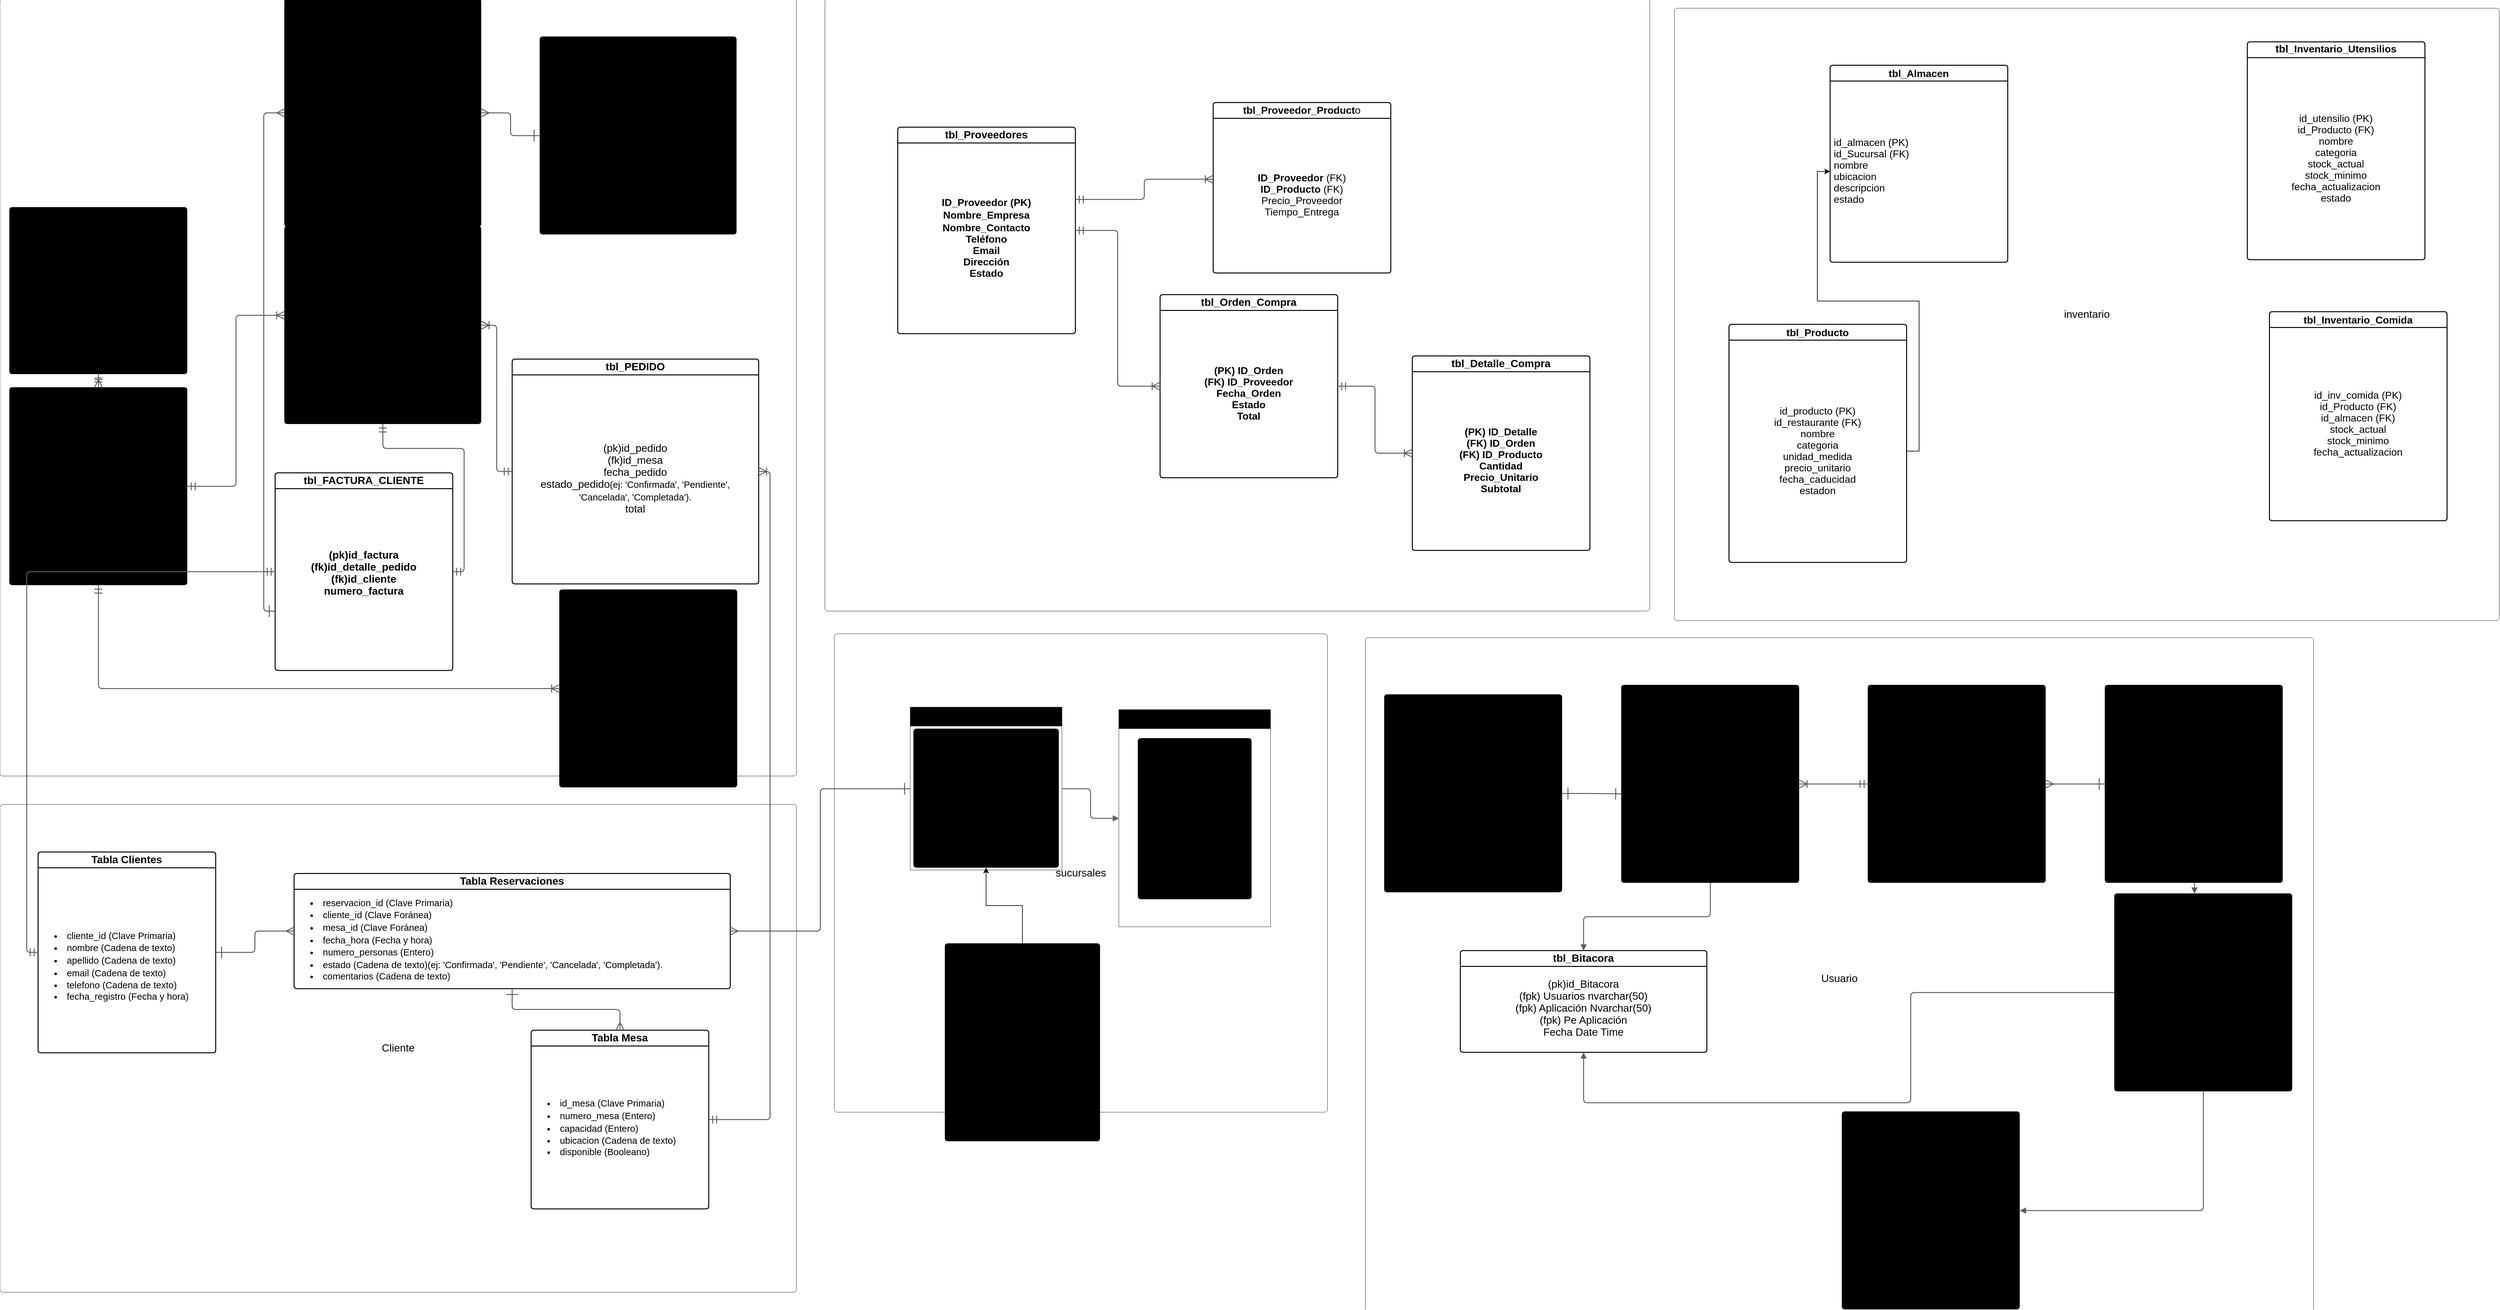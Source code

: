 <mxfile version="28.1.2">
  <diagram name="Página-1" id="UcoYs5kXjlClf8-AMvAo">
    <mxGraphModel dx="2589" dy="1969" grid="1" gridSize="10" guides="1" tooltips="1" connect="1" arrows="1" fold="1" page="1" pageScale="1" pageWidth="827" pageHeight="1169" math="0" shadow="0">
      <root>
        <mxCell id="0" />
        <mxCell id="1" parent="0" />
        <mxCell id="fQM3qZq_kMFGJ4kdzXK6-2" value="Modulo Ventas" style="html=1;overflow=block;blockSpacing=1;whiteSpace=wrap;container=1;pointerEvents=0;collapsible=0;recursiveResize=0;fontSize=16.7;align=center;spacing=0;strokeOpacity=100;fillOpacity=0;rounded=1;absoluteArcSize=1;arcSize=9;fillColor=#000000;strokeWidth=NaN;lucidId=oGZM_aXrggY7;" parent="1" vertex="1">
          <mxGeometry x="-615" y="-675" width="1260" height="1230" as="geometry" />
        </mxCell>
        <mxCell id="fQM3qZq_kMFGJ4kdzXK6-3" value="Proveedores" style="html=1;overflow=block;blockSpacing=1;whiteSpace=wrap;container=1;pointerEvents=0;collapsible=0;recursiveResize=0;fontSize=16.7;align=center;spacing=0;strokeOpacity=100;fillOpacity=0;rounded=1;absoluteArcSize=1;arcSize=9;fillColor=#000000;strokeWidth=NaN;lucidId=1GZM_yO8L7uo;" parent="1" vertex="1">
          <mxGeometry x="690" y="-675" width="1305" height="969" as="geometry" />
        </mxCell>
        <mxCell id="fQM3qZq_kMFGJ4kdzXK6-4" value="Cliente" style="html=1;overflow=block;blockSpacing=1;whiteSpace=wrap;container=1;pointerEvents=0;collapsible=0;recursiveResize=0;fontSize=16.7;align=center;spacing=0;strokeOpacity=100;fillOpacity=0;rounded=1;absoluteArcSize=1;arcSize=9;fillColor=#000000;strokeWidth=NaN;lucidId=nJZM_mqZabBM;" parent="1" vertex="1">
          <mxGeometry x="-615" y="600" width="1260" height="772" as="geometry" />
        </mxCell>
        <mxCell id="fQM3qZq_kMFGJ4kdzXK6-5" value="inventario" style="html=1;overflow=block;blockSpacing=1;whiteSpace=wrap;container=1;pointerEvents=0;collapsible=0;recursiveResize=0;fontSize=16.7;align=center;spacing=0;strokeOpacity=100;fillOpacity=0;rounded=1;absoluteArcSize=1;arcSize=9;fillColor=#000000;strokeWidth=NaN;lucidId=TJZMBc0~OG0m;" parent="1" vertex="1">
          <mxGeometry x="2034" y="-660" width="1305" height="969" as="geometry" />
        </mxCell>
        <mxCell id="fQM3qZq_kMFGJ4kdzXK6-72" value="tbl_Almacen" style="html=1;overflow=block;blockSpacing=1;swimlane;childLayout=stackLayout;horizontal=1;horizontalStack=0;resizeParent=1;resizeParentMax=0;resizeLast=0;collapsible=0;marginBottom=0;swimlaneFillColor=#ffffff;startSize=25;whiteSpace=wrap;fontSize=16;fontStyle=1;align=center;spacing=0;strokeOpacity=100;fillOpacity=100;rounded=1;absoluteArcSize=1;arcSize=9;fillColor=#ffffff;strokeWidth=1.5;" parent="fQM3qZq_kMFGJ4kdzXK6-5" vertex="1">
          <mxGeometry x="246" y="90" width="281" height="311.75" as="geometry" />
        </mxCell>
        <mxCell id="fQM3qZq_kMFGJ4kdzXK6-73" value="&lt;div style=&quot;display: flex; justify-content: flex-start; text-align: left; align-items: baseline; font-size: 0; line-height: 1.25;margin-top: -2px;&quot;&gt;&lt;span&gt;&lt;span style=&quot;font-size:16px;&quot;&gt;id_almacen (PK) &#xa;&lt;/span&gt;&lt;/span&gt;&lt;/div&gt;&lt;div style=&quot;display: flex; justify-content: flex-start; text-align: left; align-items: baseline; font-size: 0; line-height: 1.25;margin-top: -2px;&quot;&gt;&lt;span&gt;&lt;span style=&quot;font-size:16px;&quot;&gt;id_Sucursal (FK) &#xa;&lt;/span&gt;&lt;/span&gt;&lt;/div&gt;&lt;div style=&quot;display: flex; justify-content: flex-start; text-align: left; align-items: baseline; font-size: 0; line-height: 1.25;margin-top: -2px;&quot;&gt;&lt;span&gt;&lt;span style=&quot;font-size:16px;&quot;&gt;nombre &#xa;&lt;/span&gt;&lt;/span&gt;&lt;/div&gt;&lt;div style=&quot;display: flex; justify-content: flex-start; text-align: left; align-items: baseline; font-size: 0; line-height: 1.25;margin-top: -2px;&quot;&gt;&lt;span&gt;&lt;span style=&quot;font-size:16px;&quot;&gt;ubicacion &#xa;&lt;/span&gt;&lt;/span&gt;&lt;/div&gt;&lt;div style=&quot;display: flex; justify-content: flex-start; text-align: left; align-items: baseline; font-size: 0; line-height: 1.25;margin-top: -2px;&quot;&gt;&lt;span&gt;&lt;span style=&quot;font-size:16px;&quot;&gt;descripcion &#xa;&lt;/span&gt;&lt;/span&gt;&lt;/div&gt;&lt;div style=&quot;display: flex; justify-content: flex-start; text-align: left; align-items: baseline; font-size: 0; line-height: 1.25;margin-top: -2px;&quot;&gt;&lt;span&gt;&lt;span style=&quot;font-size:16px;&quot;&gt;estado&lt;/span&gt;&lt;/span&gt;&lt;/div&gt;" style="part=1;html=1;resizeHeight=0;strokeColor=none;fillColor=none;verticalAlign=middle;spacingLeft=4;spacingRight=4;overflow=hidden;rotatable=0;points=[[0,0.5],[1,0.5]];portConstraint=eastwest;swimlaneFillColor=#ffffff;strokeOpacity=100;fillOpacity=100;whiteSpace=wrap;fontSize=16;align=left;" parent="fQM3qZq_kMFGJ4kdzXK6-72" vertex="1">
          <mxGeometry y="25" width="281" height="286.75" as="geometry" />
        </mxCell>
        <mxCell id="fQM3qZq_kMFGJ4kdzXK6-84" value="tbl_Producto" style="html=1;overflow=block;blockSpacing=1;swimlane;childLayout=stackLayout;horizontal=1;horizontalStack=0;resizeParent=1;resizeParentMax=0;resizeLast=0;collapsible=0;marginBottom=0;swimlaneFillColor=#ffffff;startSize=25;whiteSpace=wrap;fontSize=16;fontStyle=1;align=center;spacing=0;strokeOpacity=100;fillOpacity=100;rounded=1;absoluteArcSize=1;arcSize=9;fillColor=#ffffff;strokeWidth=1.5;" parent="fQM3qZq_kMFGJ4kdzXK6-5" vertex="1">
          <mxGeometry x="86" y="500" width="281" height="376.75" as="geometry" />
        </mxCell>
        <mxCell id="fQM3qZq_kMFGJ4kdzXK6-85" value="&lt;div style=&quot;display: flex; justify-content: center; text-align: center; align-items: baseline; font-size: 0; line-height: 1.25;margin-top: -2px;&quot;&gt;&lt;span&gt;&lt;span style=&quot;font-size:16px;&quot;&gt;id_producto (PK) &#xa;&lt;/span&gt;&lt;/span&gt;&lt;/div&gt;&lt;div style=&quot;display: flex; justify-content: center; text-align: center; align-items: baseline; font-size: 0; line-height: 1.25;margin-top: -2px;&quot;&gt;&lt;span&gt;&lt;span style=&quot;font-size:16px;&quot;&gt;id_restaurante (FK) &#xa;&lt;/span&gt;&lt;/span&gt;&lt;/div&gt;&lt;div style=&quot;display: flex; justify-content: center; text-align: center; align-items: baseline; font-size: 0; line-height: 1.25;margin-top: -2px;&quot;&gt;&lt;span&gt;&lt;span style=&quot;font-size:16px;&quot;&gt;nombre &#xa;&lt;/span&gt;&lt;/span&gt;&lt;/div&gt;&lt;div style=&quot;display: flex; justify-content: center; text-align: center; align-items: baseline; font-size: 0; line-height: 1.25;margin-top: -2px;&quot;&gt;&lt;span&gt;&lt;span style=&quot;font-size:16px;&quot;&gt;categoria &#xa;&lt;/span&gt;&lt;/span&gt;&lt;/div&gt;&lt;div style=&quot;display: flex; justify-content: center; text-align: center; align-items: baseline; font-size: 0; line-height: 1.25;margin-top: -2px;&quot;&gt;&lt;span&gt;&lt;span style=&quot;font-size:16px;&quot;&gt;unidad_medida &#xa;&lt;/span&gt;&lt;/span&gt;&lt;/div&gt;&lt;div style=&quot;display: flex; justify-content: center; text-align: center; align-items: baseline; font-size: 0; line-height: 1.25;margin-top: -2px;&quot;&gt;&lt;span&gt;&lt;span style=&quot;font-size:16px;&quot;&gt;precio_unitario &#xa;&lt;/span&gt;&lt;/span&gt;&lt;/div&gt;&lt;div style=&quot;display: flex; justify-content: center; text-align: center; align-items: baseline; font-size: 0; line-height: 1.25;margin-top: -2px;&quot;&gt;&lt;span&gt;&lt;span style=&quot;font-size:16px;&quot;&gt;fecha_caducidad &#xa;&lt;/span&gt;&lt;/span&gt;&lt;/div&gt;&lt;div style=&quot;display: flex; justify-content: center; text-align: center; align-items: baseline; font-size: 0; line-height: 1.25;margin-top: -2px;&quot;&gt;&lt;span&gt;&lt;span style=&quot;font-size:16px;&quot;&gt;estadon&lt;/span&gt;&lt;/span&gt;&lt;/div&gt;" style="part=1;html=1;resizeHeight=0;strokeColor=none;fillColor=none;verticalAlign=middle;spacingLeft=4;spacingRight=4;overflow=hidden;rotatable=0;points=[[0,0.5],[1,0.5]];portConstraint=eastwest;swimlaneFillColor=#ffffff;strokeOpacity=100;fillOpacity=100;whiteSpace=wrap;fontSize=16;align=center;" parent="fQM3qZq_kMFGJ4kdzXK6-84" vertex="1">
          <mxGeometry y="25" width="281" height="351.75" as="geometry" />
        </mxCell>
        <mxCell id="JLEvbFsRr5pv0NhTnQq5-2" style="edgeStyle=orthogonalEdgeStyle;rounded=0;orthogonalLoop=1;jettySize=auto;html=1;" edge="1" parent="fQM3qZq_kMFGJ4kdzXK6-5" source="fQM3qZq_kMFGJ4kdzXK6-85" target="fQM3qZq_kMFGJ4kdzXK6-73">
          <mxGeometry relative="1" as="geometry" />
        </mxCell>
        <mxCell id="fQM3qZq_kMFGJ4kdzXK6-6" value="sucursales" style="html=1;overflow=block;blockSpacing=1;whiteSpace=wrap;container=1;pointerEvents=0;collapsible=0;recursiveResize=0;fontSize=16.7;align=center;spacing=0;strokeOpacity=100;fillOpacity=0;rounded=1;absoluteArcSize=1;arcSize=9;fillColor=#000000;strokeWidth=NaN;lucidId=UOZMRPbXQyvl;" parent="1" vertex="1">
          <mxGeometry x="705" y="330" width="780" height="757" as="geometry" />
        </mxCell>
        <mxCell id="JLEvbFsRr5pv0NhTnQq5-3" value="tbl_Salon" style="html=1;overflow=block;blockSpacing=1;swimlane;childLayout=stackLayout;horizontal=1;horizontalStack=0;resizeParent=1;resizeParentMax=0;resizeLast=0;collapsible=0;marginBottom=0;swimlaneFillColor=#unset;startSize=25;whiteSpace=wrap;fontSize=16.7;fontStyle=1;align=center;spacing=0;strokeOpacity=100;rounded=1;absoluteArcSize=1;arcSize=9;fillColor=#unset;strokeWidth=NaN;" vertex="1" parent="fQM3qZq_kMFGJ4kdzXK6-6">
          <mxGeometry x="175" y="490" width="245" height="312.75" as="geometry" />
        </mxCell>
        <mxCell id="JLEvbFsRr5pv0NhTnQq5-4" value="&lt;div style=&quot;display: flex; justify-content: center; text-align: center; align-items: baseline; font-size: 0; line-height: 1.25;margin-top: -2px;&quot;&gt;&lt;span&gt;&lt;span style=&quot;font-size:16.7px;&quot;&gt;(pk)id_Aplicación&#xa;&lt;/span&gt;&lt;/span&gt;&lt;/div&gt;&lt;div style=&quot;display: flex; justify-content: center; text-align: center; align-items: baseline; font-size: 0; line-height: 1.25;margin-top: -2px;&quot;&gt;&lt;span&gt;&lt;span style=&quot;font-size:16.7px;&quot;&gt;&lt;span style=&quot;font-size:16.7px;&quot;&gt;Nombre Aplicación nvarchar(50)&lt;/span&gt;&#xa;&lt;/span&gt;&lt;/span&gt;&lt;/div&gt;&lt;div style=&quot;display: flex; justify-content: center; text-align: center; align-items: baseline; font-size: 0; line-height: 1.25;margin-top: -2px;&quot;&gt;&lt;span&gt;&lt;span style=&quot;font-size:16.7px;&quot;&gt;Detalle Aplicación (50)&#xa;&lt;/span&gt;&lt;/span&gt;&lt;/div&gt;&lt;div style=&quot;display: flex; justify-content: center; text-align: center; align-items: baseline; font-size: 0; line-height: 1.25;margin-top: -2px;&quot;&gt;&lt;span&gt;&lt;span style=&quot;font-size:16.7px;&quot;&gt;&#xa;&lt;/span&gt;&lt;/span&gt;&lt;/div&gt;&lt;div style=&quot;display: flex; justify-content: center; text-align: center; align-items: baseline; font-size: 0; line-height: 1.25;margin-top: -2px;&quot;&gt;&lt;span&gt;&lt;/span&gt;&lt;/div&gt;" style="part=1;html=1;resizeHeight=0;strokeColor=none;fillColor=none;verticalAlign=middle;spacingLeft=4;spacingRight=4;overflow=hidden;rotatable=0;points=[[0,0.5],[1,0.5]];portConstraint=eastwest;swimlaneFillColor=#unset;strokeOpacity=100;whiteSpace=wrap;fontSize=16.7;align=center;" vertex="1" parent="JLEvbFsRr5pv0NhTnQq5-3">
          <mxGeometry y="25" width="245" height="287.75" as="geometry" />
        </mxCell>
        <mxCell id="fQM3qZq_kMFGJ4kdzXK6-7" value="" style="fillColor=none;strokeColor=none;pointerEvents=0;fontStyle=0;html=1;whiteSpace=wrap;container=1;collapsible=0;childLayout=stackLayout;resizeParent=1;dropTarget=0;fontSize=13;spacing=0;strokeOpacity=100;rounded=1;absoluteArcSize=1;arcSize=9;strokeWidth=NaN;" parent="1" vertex="1">
          <mxGeometry x="825" y="446" width="240" height="257.784" as="geometry" />
        </mxCell>
        <mxCell id="fQM3qZq_kMFGJ4kdzXK6-8" value="Sucursal" style="swimlane;html=1;whiteSpace=wrap;connectable=0;fontStyle=0;startSize=30;dropTarget=0;rounded=0;spacing=0;strokeOpacity=100;fillColor=#unset;strokeWidth=NaN;container=1;pointerEvents=0;collapsible=0;recursiveResize=0;fontSize=16.7;align=center;" parent="fQM3qZq_kMFGJ4kdzXK6-7" vertex="1">
          <mxGeometry width="240" height="257.784" as="geometry" />
        </mxCell>
        <UserObject label="" Propiedad_1="" id="fQM3qZq_kMFGJ4kdzXK6-9">
          <mxCell style="fillColor=none;strokeColor=none;pointerEvents=0;fontStyle=0;html=1;whiteSpace=wrap;container=1;collapsible=0;childLayout=stackLayout;resizeParent=1;dropTarget=0;fontSize=13;spacing=0;strokeOpacity=100;rounded=1;absoluteArcSize=1;arcSize=9;strokeWidth=NaN;" parent="1" vertex="1">
            <mxGeometry x="1155" y="450" width="240" height="343.584" as="geometry" />
          </mxCell>
        </UserObject>
        <mxCell id="fQM3qZq_kMFGJ4kdzXK6-10" value="Direccion" style="swimlane;html=1;whiteSpace=wrap;connectable=0;fontStyle=0;startSize=30;dropTarget=0;rounded=0;spacing=0;strokeOpacity=100;fillColor=#unset;strokeWidth=NaN;container=1;pointerEvents=0;collapsible=0;recursiveResize=0;fontSize=16.7;align=center;" parent="fQM3qZq_kMFGJ4kdzXK6-9" vertex="1">
          <mxGeometry width="240" height="343.584" as="geometry" />
        </mxCell>
        <mxCell id="fQM3qZq_kMFGJ4kdzXK6-11" value="Usuario" style="html=1;overflow=block;blockSpacing=1;whiteSpace=wrap;container=1;pointerEvents=0;collapsible=0;recursiveResize=0;fontSize=16.7;align=center;spacing=0;strokeOpacity=100;fillOpacity=0;rounded=1;absoluteArcSize=1;arcSize=9;fillColor=#000000;strokeWidth=NaN;lucidId=Ha0MclK-Q2ZP;" parent="1" vertex="1">
          <mxGeometry x="1545" y="336" width="1500" height="1080" as="geometry" />
        </mxCell>
        <mxCell id="fQM3qZq_kMFGJ4kdzXK6-12" value="tbl_PLATILLO" style="html=1;overflow=block;blockSpacing=1;swimlane;childLayout=stackLayout;horizontal=1;horizontalStack=0;resizeParent=1;resizeParentMax=0;resizeLast=0;collapsible=0;marginBottom=0;swimlaneFillColor=#unset;startSize=25;whiteSpace=wrap;fontSize=16.7;fontStyle=1;align=center;spacing=0;strokeOpacity=100;rounded=1;absoluteArcSize=1;arcSize=9;fillColor=#unset;strokeWidth=NaN;" parent="1" vertex="1">
          <mxGeometry x="-600" y="-60" width="281" height="312.75" as="geometry" />
        </mxCell>
        <mxCell id="fQM3qZq_kMFGJ4kdzXK6-13" value="&lt;div style=&quot;display: flex; justify-content: center; text-align: center; align-items: baseline; font-size: 0; line-height: 1.25;margin-top: -2px;&quot;&gt;&lt;span&gt;&lt;span style=&quot;font-size:16.7px;&quot;&gt;(pk)id_platillo&#xa;&lt;/span&gt;&lt;/span&gt;&lt;/div&gt;&lt;div style=&quot;display: flex; justify-content: center; text-align: center; align-items: baseline; font-size: 0; line-height: 1.25;margin-top: -2px;&quot;&gt;&lt;span&gt;&lt;span style=&quot;font-size:16.7px;&quot;&gt;(fk)id_categoria&#xa;&lt;/span&gt;&lt;/span&gt;&lt;/div&gt;&lt;div style=&quot;display: flex; justify-content: center; text-align: center; align-items: baseline; font-size: 0; line-height: 1.25;margin-top: -2px;&quot;&gt;&lt;span&gt;&lt;span style=&quot;font-size:16.7px;&quot;&gt;nombre_platillo&#xa;&lt;/span&gt;&lt;/span&gt;&lt;/div&gt;&lt;div style=&quot;display: flex; justify-content: center; text-align: center; align-items: baseline; font-size: 0; line-height: 1.25;margin-top: -2px;&quot;&gt;&lt;span&gt;&lt;span style=&quot;font-size:16.7px;&quot;&gt;descripcion_platillo&#xa;&lt;/span&gt;&lt;/span&gt;&lt;/div&gt;&lt;div style=&quot;display: flex; justify-content: center; text-align: center; align-items: baseline; font-size: 0; line-height: 1.25;margin-top: -2px;&quot;&gt;&lt;span&gt;&lt;span style=&quot;font-size:16.7px;&quot;&gt;precio_platillo&lt;/span&gt;&lt;/span&gt;&lt;/div&gt;" style="part=1;html=1;resizeHeight=0;strokeColor=none;fillColor=none;verticalAlign=middle;spacingLeft=4;spacingRight=4;overflow=hidden;rotatable=0;points=[[0,0.5],[1,0.5]];portConstraint=eastwest;swimlaneFillColor=#unset;strokeOpacity=100;whiteSpace=wrap;fontSize=16.7;align=center;" parent="fQM3qZq_kMFGJ4kdzXK6-12" vertex="1">
          <mxGeometry y="25" width="281" height="287.75" as="geometry" />
        </mxCell>
        <mxCell id="fQM3qZq_kMFGJ4kdzXK6-14" value="tbl_DETALLE_PEDIDO" style="html=1;overflow=block;blockSpacing=1;swimlane;childLayout=stackLayout;horizontal=1;horizontalStack=0;resizeParent=1;resizeParentMax=0;resizeLast=0;collapsible=0;marginBottom=0;swimlaneFillColor=#unset;startSize=25;whiteSpace=wrap;fontSize=16.7;fontStyle=1;align=center;spacing=0;strokeOpacity=100;rounded=1;absoluteArcSize=1;arcSize=9;fillColor=#unset;strokeWidth=NaN;" parent="1" vertex="1">
          <mxGeometry x="-165" y="-315" width="311" height="312.75" as="geometry" />
        </mxCell>
        <mxCell id="fQM3qZq_kMFGJ4kdzXK6-15" value="&lt;div style=&quot;display: flex; justify-content: center; text-align: center; align-items: baseline; font-size: 0; line-height: 1.25;margin-top: -2px;&quot;&gt;&lt;span&gt;&lt;span style=&quot;font-size:16.7px;&quot;&gt;(fp)id_detalle_pedido&#xa;&lt;/span&gt;&lt;/span&gt;&lt;/div&gt;&lt;div style=&quot;display: flex; justify-content: center; text-align: center; align-items: baseline; font-size: 0; line-height: 1.25;margin-top: -2px;&quot;&gt;&lt;span&gt;&lt;span style=&quot;font-size:16.7px;&quot;&gt;(fk)id_platillo&#xa;&lt;/span&gt;&lt;/span&gt;&lt;/div&gt;&lt;div style=&quot;display: flex; justify-content: center; text-align: center; align-items: baseline; font-size: 0; line-height: 1.25;margin-top: -2px;&quot;&gt;&lt;span&gt;&lt;span style=&quot;font-size:16.7px;&quot;&gt;cantidad_platillos_detalle_venta&#xa;&lt;/span&gt;&lt;/span&gt;&lt;/div&gt;&lt;div style=&quot;display: flex; justify-content: center; text-align: center; align-items: baseline; font-size: 0; line-height: 1.25;margin-top: -2px;&quot;&gt;&lt;span&gt;&lt;span style=&quot;font-size:16.7px;&quot;&gt;precio_unitario_platillos_detalle_venta&#xa;&lt;/span&gt;&lt;/span&gt;&lt;/div&gt;&lt;div style=&quot;display: flex; justify-content: center; text-align: center; align-items: baseline; font-size: 0; line-height: 1.25;margin-top: -2px;&quot;&gt;&lt;span&gt;&lt;span style=&quot;font-size:16.7px;&quot;&gt;subtotal_detalle_venta&lt;/span&gt;&lt;/span&gt;&lt;/div&gt;" style="part=1;html=1;resizeHeight=0;strokeColor=none;fillColor=none;verticalAlign=middle;spacingLeft=4;spacingRight=4;overflow=hidden;rotatable=0;points=[[0,0.5],[1,0.5]];portConstraint=eastwest;swimlaneFillColor=#unset;strokeOpacity=100;whiteSpace=wrap;fontSize=16.7;align=center;" parent="fQM3qZq_kMFGJ4kdzXK6-14" vertex="1">
          <mxGeometry y="25" width="311" height="287.75" as="geometry" />
        </mxCell>
        <mxCell id="fQM3qZq_kMFGJ4kdzXK6-16" value="tbl_PEDIDO" style="html=1;overflow=block;blockSpacing=1;swimlane;childLayout=stackLayout;horizontal=1;horizontalStack=0;resizeParent=1;resizeParentMax=0;resizeLast=0;collapsible=0;marginBottom=0;swimlaneFillColor=#ffffff;startSize=25;whiteSpace=wrap;fontSize=16.7;fontColor=default;fontStyle=1;align=center;spacing=0;strokeOpacity=100;fillOpacity=100;rounded=1;absoluteArcSize=1;arcSize=9;fillColor=#ffffff;strokeWidth=1.5;" parent="1" vertex="1">
          <mxGeometry x="195" y="-105" width="390" height="355.75" as="geometry" />
        </mxCell>
        <mxCell id="fQM3qZq_kMFGJ4kdzXK6-17" value="&lt;div style=&quot;display: flex; justify-content: center; text-align: center; align-items: baseline; font-size: 0; line-height: 1.25;margin-top: -2px;&quot;&gt;&lt;span&gt;&lt;span style=&quot;font-size:16.7px;color:#000000;&quot;&gt;(pk)id_pedido&#xa;&lt;/span&gt;&lt;/span&gt;&lt;/div&gt;&lt;div style=&quot;display: flex; justify-content: center; text-align: center; align-items: baseline; font-size: 0; line-height: 1.25;margin-top: -2px;&quot;&gt;&lt;span&gt;&lt;span style=&quot;font-size:16.7px;&quot;&gt;&lt;span style=&quot;font-size:16.7px;&quot;&gt;(fk)id_mesa&lt;/span&gt;&lt;span style=&quot;font-size:16.7px;color:#000000;&quot;&gt;&#xa;&lt;/span&gt;&lt;/span&gt;&lt;/span&gt;&lt;/div&gt;&lt;div style=&quot;display: flex; justify-content: center; text-align: center; align-items: baseline; font-size: 0; line-height: 1.25;margin-top: -2px;&quot;&gt;&lt;span&gt;&lt;span style=&quot;font-size:16.7px;color:#000000;&quot;&gt;fecha_pedido&lt;/span&gt;&lt;span style=&quot;font-size:16.7px;color:#000000;&quot;&gt;&#xa;&lt;/span&gt;&lt;/span&gt;&lt;/div&gt;&lt;div style=&quot;display: flex; justify-content: center; text-align: center; align-items: baseline; font-size: 0; line-height: 1.25;margin-top: -2px;&quot;&gt;&lt;span&gt;&lt;span style=&quot;font-size:16.7px;color:#000000;&quot;&gt;estado_pedido&lt;/span&gt;&lt;span style=&quot;font-size:14.7px;&quot;&gt;(ej: &#39;Confirmada&#39;, &#39;Pendiente&#39;, &#39;Cancelada&#39;, &#39;Completada&#39;).&lt;/span&gt;&lt;span style=&quot;font-size:16.7px;color:#000000;&quot;&gt;&#xa;&lt;/span&gt;&lt;/span&gt;&lt;/div&gt;&lt;div style=&quot;display: flex; justify-content: center; text-align: center; align-items: baseline; font-size: 0; line-height: 1.25;margin-top: -2px;&quot;&gt;&lt;span&gt;&lt;span style=&quot;font-size:16.7px;color:#000000;&quot;&gt;total&#xa;&lt;/span&gt;&lt;/span&gt;&lt;/div&gt;&lt;div style=&quot;display: flex; justify-content: center; text-align: center; align-items: baseline; font-size: 0; line-height: 1.25;margin-top: -2px;&quot;&gt;&lt;span&gt;&lt;/span&gt;&lt;/div&gt;" style="part=1;html=1;resizeHeight=0;strokeColor=none;fillColor=none;verticalAlign=middle;spacingLeft=4;spacingRight=4;overflow=hidden;rotatable=0;points=[[0,0.5],[1,0.5]];portConstraint=eastwest;swimlaneFillColor=#ffffff;strokeOpacity=100;fillOpacity=100;whiteSpace=wrap;fontSize=16.7;fontColor=default;align=center;" parent="fQM3qZq_kMFGJ4kdzXK6-16" vertex="1">
          <mxGeometry y="25" width="390" height="330.75" as="geometry" />
        </mxCell>
        <mxCell id="fQM3qZq_kMFGJ4kdzXK6-18" value="tbl_INGREDIENTE" style="html=1;overflow=block;blockSpacing=1;swimlane;childLayout=stackLayout;horizontal=1;horizontalStack=0;resizeParent=1;resizeParentMax=0;resizeLast=0;collapsible=0;marginBottom=0;swimlaneFillColor=#unset;startSize=25;whiteSpace=wrap;fontSize=16.7;fontStyle=1;align=center;spacing=0;strokeOpacity=100;rounded=1;absoluteArcSize=1;arcSize=9;fillColor=#unset;strokeWidth=NaN;" parent="1" vertex="1">
          <mxGeometry x="270" y="260" width="281" height="312.75" as="geometry" />
        </mxCell>
        <mxCell id="fQM3qZq_kMFGJ4kdzXK6-19" value="&lt;div style=&quot;display: flex; justify-content: center; text-align: center; align-items: baseline; font-size: 0; line-height: 1.25;margin-top: -2px;&quot;&gt;&lt;span&gt;&lt;span style=&quot;font-size:16.7px;&quot;&gt;(pk)id_INGREDIENTE&#xa;&lt;/span&gt;&lt;/span&gt;&lt;/div&gt;&lt;div style=&quot;display: flex; justify-content: center; text-align: center; align-items: baseline; font-size: 0; line-height: 1.25;margin-top: -2px;&quot;&gt;&lt;span&gt;&lt;span style=&quot;font-size:16.7px;&quot;&gt;(fk)id_platllo&#xa;&lt;/span&gt;&lt;/span&gt;&lt;/div&gt;&lt;div style=&quot;display: flex; justify-content: center; text-align: center; align-items: baseline; font-size: 0; line-height: 1.25;margin-top: -2px;&quot;&gt;&lt;span&gt;&lt;span style=&quot;font-size:16.7px;&quot;&gt;&lt;span style=&quot;font-size:16.7px;font-weight: bold;&quot;&gt;(fk)id_producto&lt;/span&gt;&#xa;&lt;/span&gt;&lt;/span&gt;&lt;/div&gt;&lt;div style=&quot;display: flex; justify-content: center; text-align: center; align-items: baseline; font-size: 0; line-height: 1.25;margin-top: -2px;&quot;&gt;&lt;span&gt;&lt;span style=&quot;font-size:16.7px;&quot;&gt;cantidad_requerida_producto&#xa;&lt;/span&gt;&lt;/span&gt;&lt;/div&gt;&lt;div style=&quot;display: flex; justify-content: center; text-align: center; align-items: baseline; font-size: 0; line-height: 1.25;margin-top: -2px;&quot;&gt;&lt;span&gt;&lt;span style=&quot;font-size:16.7px;&quot;&gt;unidad_medida&lt;/span&gt;&lt;/span&gt;&lt;/div&gt;" style="part=1;html=1;resizeHeight=0;strokeColor=none;fillColor=none;verticalAlign=middle;spacingLeft=4;spacingRight=4;overflow=hidden;rotatable=0;points=[[0,0.5],[1,0.5]];portConstraint=eastwest;swimlaneFillColor=#unset;strokeOpacity=100;whiteSpace=wrap;fontSize=16.7;fontStyle=1;align=center;" parent="fQM3qZq_kMFGJ4kdzXK6-18" vertex="1">
          <mxGeometry y="25" width="281" height="287.75" as="geometry" />
        </mxCell>
        <mxCell id="fQM3qZq_kMFGJ4kdzXK6-20" value="tbl_CATEGORIA" style="html=1;overflow=block;blockSpacing=1;swimlane;childLayout=stackLayout;horizontal=1;horizontalStack=0;resizeParent=1;resizeParentMax=0;resizeLast=0;collapsible=0;marginBottom=0;swimlaneFillColor=#unset;startSize=25;whiteSpace=wrap;fontSize=16.7;fontStyle=1;align=center;spacing=0;strokeOpacity=100;rounded=1;absoluteArcSize=1;arcSize=9;fillColor=#unset;strokeWidth=NaN;" parent="1" vertex="1">
          <mxGeometry x="-600" y="-345" width="281" height="263.75" as="geometry" />
        </mxCell>
        <mxCell id="fQM3qZq_kMFGJ4kdzXK6-21" value="&lt;div style=&quot;display: flex; justify-content: center; text-align: center; align-items: baseline; font-size: 0; line-height: 1.25;margin-top: -2px;&quot;&gt;&lt;span&gt;&lt;span style=&quot;font-size:16.7px;&quot;&gt;(pk)id_categoria&#xa;&lt;/span&gt;&lt;/span&gt;&lt;/div&gt;&lt;div style=&quot;display: flex; justify-content: center; text-align: center; align-items: baseline; font-size: 0; line-height: 1.25;margin-top: -2px;&quot;&gt;&lt;span&gt;&lt;span style=&quot;font-size:16.7px;&quot;&gt;nombre_categoria&#xa;&lt;/span&gt;&lt;/span&gt;&lt;/div&gt;&lt;div style=&quot;display: flex; justify-content: center; text-align: center; align-items: baseline; font-size: 0; line-height: 1.25;margin-top: -2px;&quot;&gt;&lt;span&gt;&lt;/span&gt;&lt;/div&gt;" style="part=1;html=1;resizeHeight=0;strokeColor=none;fillColor=none;verticalAlign=middle;spacingLeft=4;spacingRight=4;overflow=hidden;rotatable=0;points=[[0,0.5],[1,0.5]];portConstraint=eastwest;swimlaneFillColor=#unset;strokeOpacity=100;whiteSpace=wrap;fontSize=16.7;align=center;" parent="fQM3qZq_kMFGJ4kdzXK6-20" vertex="1">
          <mxGeometry y="25" width="281" height="238.75" as="geometry" />
        </mxCell>
        <mxCell id="fQM3qZq_kMFGJ4kdzXK6-22" value="" style="html=1;jettySize=18;whiteSpace=wrap;overflow=block;blockSpacing=1;fontSize=13;strokeColor=#5E5E5E;strokeWidth=1.5;rounded=1;arcSize=12;edgeStyle=orthogonalEdgeStyle;startArrow=ERmandOne;startSize=10;endArrow=ERoneToMany;endSize=10;exitX=0;exitY=0.5;exitPerimeter=0;entryX=1;entryY=0.5;entryPerimeter=0;lucidId=-dkLolo16kPs;" parent="1" source="fQM3qZq_kMFGJ4kdzXK6-16" target="fQM3qZq_kMFGJ4kdzXK6-14" edge="1">
          <mxGeometry width="100" height="100" relative="1" as="geometry">
            <Array as="points" />
          </mxGeometry>
        </mxCell>
        <mxCell id="fQM3qZq_kMFGJ4kdzXK6-23" value="" style="html=1;jettySize=18;whiteSpace=wrap;overflow=block;blockSpacing=1;fontSize=13;strokeColor=#5E5E5E;strokeWidth=1.5;rounded=1;arcSize=12;edgeStyle=orthogonalEdgeStyle;startArrow=ERmandOne;startSize=10;endArrow=ERoneToMany;endSize=10;exitX=1;exitY=0.5;exitPerimeter=0;entryX=0;entryY=0.45;entryPerimeter=0;lucidId=SekLnML8.8QS;" parent="1" source="fQM3qZq_kMFGJ4kdzXK6-12" target="fQM3qZq_kMFGJ4kdzXK6-14" edge="1">
          <mxGeometry width="100" height="100" relative="1" as="geometry">
            <Array as="points" />
          </mxGeometry>
        </mxCell>
        <mxCell id="fQM3qZq_kMFGJ4kdzXK6-24" value="" style="html=1;jettySize=18;whiteSpace=wrap;overflow=block;blockSpacing=1;fontSize=13;strokeColor=#5E5E5E;strokeWidth=1.5;rounded=1;arcSize=12;edgeStyle=orthogonalEdgeStyle;startArrow=ERmandOne;startSize=10;endArrow=ERoneToMany;endSize=10;exitX=0.5;exitY=1;exitPerimeter=0;entryX=0.5;entryY=0;entryPerimeter=0;lucidId=tfkL4lypJVZ4;" parent="1" source="fQM3qZq_kMFGJ4kdzXK6-20" target="fQM3qZq_kMFGJ4kdzXK6-12" edge="1">
          <mxGeometry width="100" height="100" relative="1" as="geometry">
            <Array as="points" />
          </mxGeometry>
        </mxCell>
        <mxCell id="fQM3qZq_kMFGJ4kdzXK6-25" value="" style="html=1;jettySize=18;whiteSpace=wrap;overflow=block;blockSpacing=1;fontSize=13;strokeColor=#5E5E5E;strokeWidth=1.5;rounded=1;arcSize=12;edgeStyle=orthogonalEdgeStyle;startArrow=ERmandOne;startSize=10;endArrow=ERoneToMany;endSize=10;exitX=0.5;exitY=1;exitPerimeter=0;entryX=0;entryY=0.5;entryPerimeter=0;lucidId=BhkLvdHfegaS;" parent="1" source="fQM3qZq_kMFGJ4kdzXK6-12" target="fQM3qZq_kMFGJ4kdzXK6-18" edge="1">
          <mxGeometry width="100" height="100" relative="1" as="geometry">
            <Array as="points" />
          </mxGeometry>
        </mxCell>
        <mxCell id="fQM3qZq_kMFGJ4kdzXK6-26" value="tbl_Usuario" style="html=1;overflow=block;blockSpacing=1;swimlane;childLayout=stackLayout;horizontal=1;horizontalStack=0;resizeParent=1;resizeParentMax=0;resizeLast=0;collapsible=0;marginBottom=0;swimlaneFillColor=#unset;startSize=25;whiteSpace=wrap;fontSize=16.7;fontStyle=1;align=center;spacing=0;strokeOpacity=100;rounded=1;absoluteArcSize=1;arcSize=9;fillColor=#unset;strokeWidth=NaN;" parent="1" vertex="1">
          <mxGeometry x="1950" y="411" width="281" height="312.75" as="geometry" />
        </mxCell>
        <mxCell id="fQM3qZq_kMFGJ4kdzXK6-27" value="&lt;div style=&quot;display: flex; justify-content: center; text-align: center; align-items: baseline; font-size: 0; line-height: 1.25;margin-top: -2px;&quot;&gt;&lt;span&gt;&lt;span style=&quot;font-size:16.7px;&quot;&gt;(pk)id_usuario int &#xa;&lt;/span&gt;&lt;/span&gt;&lt;/div&gt;&lt;div style=&quot;display: flex; justify-content: center; text-align: center; align-items: baseline; font-size: 0; line-height: 1.25;margin-top: -2px;&quot;&gt;&lt;span&gt;&lt;span style=&quot;font-size:16.7px;&quot;&gt;&lt;span style=&quot;font-size:16.7px;&quot;&gt;Nombre nvarchar(50)&lt;/span&gt;&#xa;&lt;/span&gt;&lt;/span&gt;&lt;/div&gt;&lt;div style=&quot;display: flex; justify-content: center; text-align: center; align-items: baseline; font-size: 0; line-height: 1.25;margin-top: -2px;&quot;&gt;&lt;span&gt;&lt;span style=&quot;font-size:16.7px;&quot;&gt;Contraseña  Nvarchar (50)&#xa;&lt;/span&gt;&lt;/span&gt;&lt;/div&gt;&lt;div style=&quot;display: flex; justify-content: center; text-align: center; align-items: baseline; font-size: 0; line-height: 1.25;margin-top: -2px;&quot;&gt;&lt;span&gt;&lt;span style=&quot;font-size:16.7px;&quot;&gt;&#xa;&lt;/span&gt;&lt;/span&gt;&lt;/div&gt;&lt;div style=&quot;display: flex; justify-content: center; text-align: center; align-items: baseline; font-size: 0; line-height: 1.25;margin-top: -2px;&quot;&gt;&lt;span&gt;&lt;/span&gt;&lt;/div&gt;" style="part=1;html=1;resizeHeight=0;strokeColor=none;fillColor=none;verticalAlign=middle;spacingLeft=4;spacingRight=4;overflow=hidden;rotatable=0;points=[[0,0.5],[1,0.5]];portConstraint=eastwest;swimlaneFillColor=#unset;strokeOpacity=100;whiteSpace=wrap;fontSize=16.7;align=center;" parent="fQM3qZq_kMFGJ4kdzXK6-26" vertex="1">
          <mxGeometry y="25" width="281" height="287.75" as="geometry" />
        </mxCell>
        <mxCell id="fQM3qZq_kMFGJ4kdzXK6-28" value="tbl_Proveedores" style="html=1;overflow=block;blockSpacing=1;swimlane;childLayout=stackLayout;horizontal=1;horizontalStack=0;resizeParent=1;resizeParentMax=0;resizeLast=0;collapsible=0;marginBottom=0;swimlaneFillColor=#ffffff;startSize=25;whiteSpace=wrap;fontSize=16.7;fontColor=default;fontStyle=1;align=center;spacing=0;strokeOpacity=100;fillOpacity=100;rounded=1;absoluteArcSize=1;arcSize=9;fillColor=#ffffff;strokeWidth=1.5;" parent="1" vertex="1">
          <mxGeometry x="805" y="-472" width="281" height="326.75" as="geometry" />
        </mxCell>
        <mxCell id="fQM3qZq_kMFGJ4kdzXK6-29" value="&lt;div style=&quot;display: flex; justify-content: center; text-align: center; align-items: baseline; font-size: 0; line-height: 1.25;margin-top: -2px;&quot;&gt;&lt;span&gt;&lt;span style=&quot;font-size:16px;font-weight: bold;&quot;&gt;ID_Proveedor&lt;/span&gt;&lt;span style=&quot;font-size:16px;&quot;&gt;  (PK) Nombre_Empresa Nombre_Contacto &#xa;&lt;/span&gt;&lt;/span&gt;&lt;/div&gt;&lt;div style=&quot;display: flex; justify-content: center; text-align: center; align-items: baseline; font-size: 0; line-height: 1.25;margin-top: -2px;&quot;&gt;&lt;span&gt;&lt;span style=&quot;font-size:16px;&quot;&gt;&lt;span style=&quot;font-size:16px;&quot;&gt;Teléfono &#xa;&lt;/span&gt;&lt;/span&gt;&lt;/span&gt;&lt;/div&gt;&lt;div style=&quot;display: flex; justify-content: center; text-align: center; align-items: baseline; font-size: 0; line-height: 1.25;margin-top: -2px;&quot;&gt;&lt;span&gt;&lt;span style=&quot;font-size:16px;&quot;&gt;Email &#xa;&lt;/span&gt;&lt;/span&gt;&lt;/div&gt;&lt;div style=&quot;display: flex; justify-content: center; text-align: center; align-items: baseline; font-size: 0; line-height: 1.25;margin-top: -2px;&quot;&gt;&lt;span&gt;&lt;span style=&quot;font-size:16px;&quot;&gt;Dirección &#xa;&lt;/span&gt;&lt;/span&gt;&lt;/div&gt;&lt;div style=&quot;display: flex; justify-content: center; text-align: center; align-items: baseline; font-size: 0; line-height: 1.25;margin-top: -2px;&quot;&gt;&lt;span&gt;&lt;span style=&quot;font-size:16px;&quot;&gt;Estado&lt;/span&gt;&lt;/span&gt;&lt;/div&gt;" style="part=1;html=1;resizeHeight=0;strokeColor=none;fillColor=none;verticalAlign=middle;spacingLeft=4;spacingRight=4;overflow=hidden;rotatable=0;points=[[0,0.5],[1,0.5]];portConstraint=eastwest;swimlaneFillColor=#ffffff;strokeOpacity=100;fillOpacity=100;whiteSpace=wrap;fontSize=16;fontStyle=1;align=center;" parent="fQM3qZq_kMFGJ4kdzXK6-28" vertex="1">
          <mxGeometry y="25" width="281" height="301.75" as="geometry" />
        </mxCell>
        <mxCell id="fQM3qZq_kMFGJ4kdzXK6-30" value="tbl_Perfiles (puesto)" style="html=1;overflow=block;blockSpacing=1;swimlane;childLayout=stackLayout;horizontal=1;horizontalStack=0;resizeParent=1;resizeParentMax=0;resizeLast=0;collapsible=0;marginBottom=0;swimlaneFillColor=#unset;startSize=25;whiteSpace=wrap;fontSize=16.7;fontStyle=1;align=center;spacing=0;strokeOpacity=100;rounded=1;absoluteArcSize=1;arcSize=9;fillColor=#unset;strokeWidth=NaN;" parent="1" vertex="1">
          <mxGeometry x="2715" y="411" width="281" height="312.75" as="geometry" />
        </mxCell>
        <mxCell id="fQM3qZq_kMFGJ4kdzXK6-31" value="&lt;div style=&quot;display: flex; justify-content: center; text-align: center; align-items: baseline; font-size: 0; line-height: 1.25;margin-top: -2px;&quot;&gt;&lt;span&gt;&lt;span style=&quot;font-size:16.7px;&quot;&gt;(pk)id_Perfil int &#xa;&lt;/span&gt;&lt;/span&gt;&lt;/div&gt;&lt;div style=&quot;display: flex; justify-content: center; text-align: center; align-items: baseline; font-size: 0; line-height: 1.25;margin-top: -2px;&quot;&gt;&lt;span&gt;&lt;span style=&quot;font-size:16.7px;&quot;&gt;&lt;span style=&quot;font-size:16.7px;&quot;&gt;Puesto nvarchar nvarchar(50)&lt;/span&gt;&#xa;&lt;/span&gt;&lt;/span&gt;&lt;/div&gt;&lt;div style=&quot;display: flex; justify-content: center; text-align: center; align-items: baseline; font-size: 0; line-height: 1.25;margin-top: -2px;&quot;&gt;&lt;span&gt;&lt;span style=&quot;font-size:16.7px;&quot;&gt;Descripción nvarchar (50)&#xa;&lt;/span&gt;&lt;/span&gt;&lt;/div&gt;&lt;div style=&quot;display: flex; justify-content: center; text-align: center; align-items: baseline; font-size: 0; line-height: 1.25;margin-top: -2px;&quot;&gt;&lt;span&gt;&lt;span style=&quot;font-size:16.7px;&quot;&gt;&#xa;&lt;/span&gt;&lt;/span&gt;&lt;/div&gt;&lt;div style=&quot;display: flex; justify-content: center; text-align: center; align-items: baseline; font-size: 0; line-height: 1.25;margin-top: -2px;&quot;&gt;&lt;span&gt;&lt;/span&gt;&lt;/div&gt;" style="part=1;html=1;resizeHeight=0;strokeColor=none;fillColor=none;verticalAlign=middle;spacingLeft=4;spacingRight=4;overflow=hidden;rotatable=0;points=[[0,0.5],[1,0.5]];portConstraint=eastwest;swimlaneFillColor=#unset;strokeOpacity=100;whiteSpace=wrap;fontSize=16.7;align=center;" parent="fQM3qZq_kMFGJ4kdzXK6-30" vertex="1">
          <mxGeometry y="25" width="281" height="287.75" as="geometry" />
        </mxCell>
        <mxCell id="fQM3qZq_kMFGJ4kdzXK6-32" value="&lt;div style=&quot;display: flex; justify-content: center; text-align: center; align-items: baseline; font-size: 0; line-height: 1.25;margin-top: -2px;&quot;&gt;&lt;span&gt;&lt;span style=&quot;font-size:16.7px;font-weight: bold;&quot;&gt;tbl_&lt;/span&gt;&lt;span style=&quot;font-size:16px;font-weight: bold;&quot;&gt;Inventario_Utensilios&lt;/span&gt;&lt;/span&gt;&lt;/div&gt;" style="swimlane;childLayout=stackLayout;horizontal=1;horizontalStack=0;resizeParent=1;resizeParentMax=0;resizeLast=0;collapsible=0;fontStyle=0;marginBottom=0;swimlaneFillColor=#ffffff;startSize=25;whiteSpace=wrap;overflow=block;blockSpacing=1;html=1;fontSize=13;align=left;spacing=0;strokeOpacity=100;fillOpacity=100;rounded=1;absoluteArcSize=1;arcSize=9;fillColor=#ffffff;strokeWidth=1.5;" parent="1" vertex="1">
          <mxGeometry x="2940" y="-607" width="281" height="344.75" as="geometry" />
        </mxCell>
        <mxCell id="fQM3qZq_kMFGJ4kdzXK6-33" value="&lt;div style=&quot;display: flex; justify-content: center; text-align: center; align-items: baseline; font-size: 0; line-height: 1.25;margin-top: -2px;&quot;&gt;&lt;span&gt;&lt;span style=&quot;font-size:16px;&quot;&gt;id_utensilio (PK) &#xa;&lt;/span&gt;&lt;/span&gt;&lt;/div&gt;&lt;div style=&quot;display: flex; justify-content: center; text-align: center; align-items: baseline; font-size: 0; line-height: 1.25;margin-top: -2px;&quot;&gt;&lt;span&gt;&lt;span style=&quot;font-size:16px;&quot;&gt;id_Producto (FK) &#xa;&lt;/span&gt;&lt;/span&gt;&lt;/div&gt;&lt;div style=&quot;display: flex; justify-content: center; text-align: center; align-items: baseline; font-size: 0; line-height: 1.25;margin-top: -2px;&quot;&gt;&lt;span&gt;&lt;span style=&quot;font-size:16px;&quot;&gt;nombre &#xa;&lt;/span&gt;&lt;/span&gt;&lt;/div&gt;&lt;div style=&quot;display: flex; justify-content: center; text-align: center; align-items: baseline; font-size: 0; line-height: 1.25;margin-top: -2px;&quot;&gt;&lt;span&gt;&lt;span style=&quot;font-size:16px;&quot;&gt;categoria &#xa;&lt;/span&gt;&lt;/span&gt;&lt;/div&gt;&lt;div style=&quot;display: flex; justify-content: center; text-align: center; align-items: baseline; font-size: 0; line-height: 1.25;margin-top: -2px;&quot;&gt;&lt;span&gt;&lt;span style=&quot;font-size:16px;&quot;&gt;stock_actual &#xa;&lt;/span&gt;&lt;/span&gt;&lt;/div&gt;&lt;div style=&quot;display: flex; justify-content: center; text-align: center; align-items: baseline; font-size: 0; line-height: 1.25;margin-top: -2px;&quot;&gt;&lt;span&gt;&lt;span style=&quot;font-size:16px;&quot;&gt;stock_minimo &#xa;&lt;/span&gt;&lt;/span&gt;&lt;/div&gt;&lt;div style=&quot;display: flex; justify-content: center; text-align: center; align-items: baseline; font-size: 0; line-height: 1.25;margin-top: -2px;&quot;&gt;&lt;span&gt;&lt;span style=&quot;font-size:16px;&quot;&gt;fecha_actualizacion &#xa;&lt;/span&gt;&lt;/span&gt;&lt;/div&gt;&lt;div style=&quot;display: flex; justify-content: center; text-align: center; align-items: baseline; font-size: 0; line-height: 1.25;margin-top: -2px;&quot;&gt;&lt;span&gt;&lt;span style=&quot;font-size:16px;&quot;&gt;estado&lt;/span&gt;&lt;/span&gt;&lt;/div&gt;" style="part=1;resizeHeight=0;strokeColor=none;fillColor=none;align=left;verticalAlign=middle;spacingLeft=4;spacingRight=4;rotatable=0;points=[[0,0.5],[1,0.5]];portConstraint=eastwest;swimlaneFillColor=#ffffff;strokeOpacity=100;fillOpacity=100;whiteSpace=wrap;overflow=block;blockSpacing=1;html=1;fontSize=13;" parent="fQM3qZq_kMFGJ4kdzXK6-32" vertex="1">
          <mxGeometry y="25" width="281" height="319.75" as="geometry" />
        </mxCell>
        <mxCell id="fQM3qZq_kMFGJ4kdzXK6-34" value="tbl_FACTURA_CLIENTE" style="html=1;overflow=block;blockSpacing=1;swimlane;childLayout=stackLayout;horizontal=1;horizontalStack=0;resizeParent=1;resizeParentMax=0;resizeLast=0;collapsible=0;marginBottom=0;swimlaneFillColor=#ffffff;startSize=25;whiteSpace=wrap;fontSize=16.7;fontColor=default;fontStyle=1;align=center;spacing=0;strokeOpacity=100;fillOpacity=100;rounded=1;absoluteArcSize=1;arcSize=9;fillColor=#ffffff;strokeWidth=1.5;" parent="1" vertex="1">
          <mxGeometry x="-180" y="75" width="281" height="312.75" as="geometry" />
        </mxCell>
        <mxCell id="fQM3qZq_kMFGJ4kdzXK6-35" value="&lt;div style=&quot;display: flex; justify-content: center; text-align: center; align-items: baseline; font-size: 0; line-height: 1.25;margin-top: -2px;&quot;&gt;&lt;span&gt;&lt;span style=&quot;font-size:16.7px;&quot;&gt;(pk)id_factura&#xa;&lt;/span&gt;&lt;/span&gt;&lt;/div&gt;&lt;div style=&quot;display: flex; justify-content: center; text-align: center; align-items: baseline; font-size: 0; line-height: 1.25;margin-top: -2px;&quot;&gt;&lt;span&gt;&lt;span style=&quot;font-size:16.7px;&quot;&gt;(fk)id_detalle_pedido&#xa;&lt;/span&gt;&lt;/span&gt;&lt;/div&gt;&lt;div style=&quot;display: flex; justify-content: center; text-align: center; align-items: baseline; font-size: 0; line-height: 1.25;margin-top: -2px;&quot;&gt;&lt;span&gt;&lt;span style=&quot;font-size:16.7px;&quot;&gt;&lt;span style=&quot;font-size:16.7px;font-weight: bold;&quot;&gt;(fk)id_cliente&lt;/span&gt;&#xa;&lt;/span&gt;&lt;/span&gt;&lt;/div&gt;&lt;div style=&quot;display: flex; justify-content: center; text-align: center; align-items: baseline; font-size: 0; line-height: 1.25;margin-top: -2px;&quot;&gt;&lt;span&gt;&lt;span style=&quot;font-size:16.7px;&quot;&gt;numero_factura&#xa;&lt;/span&gt;&lt;/span&gt;&lt;/div&gt;&lt;div style=&quot;display: flex; justify-content: center; text-align: center; align-items: baseline; font-size: 0; line-height: 1.25;margin-top: -2px;&quot;&gt;&lt;span&gt;&lt;span style=&quot;font-size:16.7px;&quot;&gt;&lt;span style=&quot;font-size:16.7px;color:#000000;&quot;&gt;&#xa;&lt;/span&gt;&lt;/span&gt;&lt;/span&gt;&lt;/div&gt;&lt;div style=&quot;display: flex; justify-content: center; text-align: center; align-items: baseline; font-size: 0; line-height: 1.25;margin-top: -2px;&quot;&gt;&lt;span&gt;&lt;/span&gt;&lt;/div&gt;" style="part=1;html=1;resizeHeight=0;strokeColor=none;fillColor=none;verticalAlign=middle;spacingLeft=4;spacingRight=4;overflow=hidden;rotatable=0;points=[[0,0.5],[1,0.5]];portConstraint=eastwest;swimlaneFillColor=#ffffff;strokeOpacity=100;fillOpacity=100;whiteSpace=wrap;fontSize=16.7;fontColor=default;fontStyle=1;align=center;" parent="fQM3qZq_kMFGJ4kdzXK6-34" vertex="1">
          <mxGeometry y="25" width="281" height="287.75" as="geometry" />
        </mxCell>
        <mxCell id="fQM3qZq_kMFGJ4kdzXK6-36" value="&lt;div style=&quot;display: flex; justify-content: center; text-align: center; align-items: baseline; font-size: 0; line-height: 1.25;margin-top: -2px;&quot;&gt;&lt;span&gt;&lt;span style=&quot;font-size:16px;font-weight: bold;&quot;&gt;tbl_Proveedor_Product&lt;/span&gt;&lt;span style=&quot;font-size:16px;&quot;&gt;o&lt;/span&gt;&lt;/span&gt;&lt;/div&gt;" style="swimlane;childLayout=stackLayout;horizontal=1;horizontalStack=0;resizeParent=1;resizeParentMax=0;resizeLast=0;collapsible=0;fontStyle=0;marginBottom=0;swimlaneFillColor=#ffffff;startSize=25;whiteSpace=wrap;overflow=block;blockSpacing=1;html=1;fontSize=13;align=left;spacing=0;strokeOpacity=100;fillOpacity=100;rounded=1;absoluteArcSize=1;arcSize=9;fillColor=#ffffff;strokeWidth=1.5;" parent="1" vertex="1">
          <mxGeometry x="1304" y="-511" width="281" height="269.75" as="geometry" />
        </mxCell>
        <mxCell id="fQM3qZq_kMFGJ4kdzXK6-37" value="&lt;div style=&quot;display: flex; justify-content: center; text-align: center; align-items: baseline; font-size: 0; line-height: 1.25;margin-top: -2px;&quot;&gt;&lt;span&gt;&lt;span style=&quot;font-size:16px;font-weight: bold;&quot;&gt;ID_Proveedor&lt;/span&gt;&lt;span style=&quot;font-size:16px;&quot;&gt;  (FK) &#xa;&lt;/span&gt;&lt;/span&gt;&lt;/div&gt;&lt;div style=&quot;display: flex; justify-content: center; text-align: center; align-items: baseline; font-size: 0; line-height: 1.25;margin-top: -2px;&quot;&gt;&lt;span&gt;&lt;span style=&quot;font-size:16px;&quot;&gt;&lt;span style=&quot;font-size:16px;font-weight: bold;&quot;&gt;ID_Producto&lt;/span&gt;  (FK) &#xa;&lt;/span&gt;&lt;/span&gt;&lt;/div&gt;&lt;div style=&quot;display: flex; justify-content: center; text-align: center; align-items: baseline; font-size: 0; line-height: 1.25;margin-top: -2px;&quot;&gt;&lt;span&gt;&lt;span style=&quot;font-size:16px;&quot;&gt;Precio_Proveedor &#xa;&lt;/span&gt;&lt;/span&gt;&lt;/div&gt;&lt;div style=&quot;display: flex; justify-content: center; text-align: center; align-items: baseline; font-size: 0; line-height: 1.25;margin-top: -2px;&quot;&gt;&lt;span&gt;&lt;span style=&quot;font-size:16px;&quot;&gt;Tiempo_Entrega &lt;/span&gt;&lt;/span&gt;&lt;/div&gt;" style="part=1;resizeHeight=0;strokeColor=none;fillColor=none;align=left;verticalAlign=middle;spacingLeft=4;spacingRight=4;rotatable=0;points=[[0,0.5],[1,0.5]];portConstraint=eastwest;swimlaneFillColor=#ffffff;strokeOpacity=100;fillOpacity=100;whiteSpace=wrap;overflow=block;blockSpacing=1;html=1;fontSize=13;" parent="fQM3qZq_kMFGJ4kdzXK6-36" vertex="1">
          <mxGeometry y="25" width="281" height="244.75" as="geometry" />
        </mxCell>
        <mxCell id="fQM3qZq_kMFGJ4kdzXK6-38" value="tbl_Orden_Compra" style="html=1;overflow=block;blockSpacing=1;swimlane;childLayout=stackLayout;horizontal=1;horizontalStack=0;resizeParent=1;resizeParentMax=0;resizeLast=0;collapsible=0;marginBottom=0;swimlaneFillColor=#ffffff;startSize=25;whiteSpace=wrap;fontSize=16.7;fontStyle=1;align=center;spacing=0;strokeOpacity=100;fillOpacity=100;rounded=1;absoluteArcSize=1;arcSize=9;fillColor=#ffffff;strokeWidth=1.5;" parent="1" vertex="1">
          <mxGeometry x="1220" y="-207" width="281" height="289.75" as="geometry" />
        </mxCell>
        <mxCell id="fQM3qZq_kMFGJ4kdzXK6-39" value="&lt;div style=&quot;display: flex; justify-content: center; text-align: center; align-items: baseline; font-size: 0; line-height: 1.25;margin-top: -2px;&quot;&gt;&lt;span&gt;&lt;span style=&quot;font-size:16px;&quot;&gt;&lt;span style=&quot;font-size:16px;&quot;&gt;(PK) &lt;/span&gt;&lt;span style=&quot;font-size:16px;font-weight: bold;&quot;&gt;ID_Orden&lt;/span&gt;   &#xa;&lt;/span&gt;&lt;/span&gt;&lt;/div&gt;&lt;div style=&quot;display: flex; justify-content: center; text-align: center; align-items: baseline; font-size: 0; line-height: 1.25;margin-top: -2px;&quot;&gt;&lt;span&gt;&lt;span style=&quot;font-size:16px;&quot;&gt;&lt;span style=&quot;font-size:16px;&quot;&gt;(FK) &lt;/span&gt;&lt;span style=&quot;font-size:16px;font-weight: bold;&quot;&gt;ID_Proveedor&lt;/span&gt;  &#xa;&lt;/span&gt;&lt;/span&gt;&lt;/div&gt;&lt;div style=&quot;display: flex; justify-content: center; text-align: center; align-items: baseline; font-size: 0; line-height: 1.25;margin-top: -2px;&quot;&gt;&lt;span&gt;&lt;span style=&quot;font-size:16px;&quot;&gt;Fecha_Orden &#xa;&lt;/span&gt;&lt;/span&gt;&lt;/div&gt;&lt;div style=&quot;display: flex; justify-content: center; text-align: center; align-items: baseline; font-size: 0; line-height: 1.25;margin-top: -2px;&quot;&gt;&lt;span&gt;&lt;span style=&quot;font-size:16px;&quot;&gt;Estado &#xa;&lt;/span&gt;&lt;/span&gt;&lt;/div&gt;&lt;div style=&quot;display: flex; justify-content: center; text-align: center; align-items: baseline; font-size: 0; line-height: 1.25;margin-top: -2px;&quot;&gt;&lt;span&gt;&lt;span style=&quot;font-size:16px;&quot;&gt;Total&lt;/span&gt;&lt;/span&gt;&lt;/div&gt;" style="part=1;html=1;resizeHeight=0;strokeColor=none;fillColor=none;verticalAlign=middle;spacingLeft=4;spacingRight=4;overflow=hidden;rotatable=0;points=[[0,0.5],[1,0.5]];portConstraint=eastwest;swimlaneFillColor=#ffffff;strokeOpacity=100;fillOpacity=100;whiteSpace=wrap;fontSize=16;fontStyle=1;align=center;" parent="fQM3qZq_kMFGJ4kdzXK6-38" vertex="1">
          <mxGeometry y="25" width="281" height="264.75" as="geometry" />
        </mxCell>
        <mxCell id="fQM3qZq_kMFGJ4kdzXK6-40" value="tbl_Detalle_Compra" style="html=1;overflow=block;blockSpacing=1;swimlane;childLayout=stackLayout;horizontal=1;horizontalStack=0;resizeParent=1;resizeParentMax=0;resizeLast=0;collapsible=0;marginBottom=0;swimlaneFillColor=#ffffff;startSize=25;whiteSpace=wrap;fontSize=16.7;fontStyle=1;align=center;spacing=0;strokeOpacity=100;fillOpacity=100;rounded=1;absoluteArcSize=1;arcSize=9;fillColor=#ffffff;strokeWidth=1.5;" parent="1" vertex="1">
          <mxGeometry x="1619" y="-110" width="281" height="307.75" as="geometry" />
        </mxCell>
        <mxCell id="fQM3qZq_kMFGJ4kdzXK6-41" value="&lt;div style=&quot;display: flex; justify-content: center; text-align: center; align-items: baseline; font-size: 0; line-height: 1.25;margin-top: -2px;&quot;&gt;&lt;span&gt;&lt;span style=&quot;font-size:16px;&quot;&gt;&lt;span style=&quot;font-size:16px;&quot;&gt;(PK) &lt;/span&gt;&lt;span style=&quot;font-size:16px;font-weight: bold;&quot;&gt;ID_Detalle&lt;/span&gt;   &#xa;&lt;/span&gt;&lt;/span&gt;&lt;/div&gt;&lt;div style=&quot;display: flex; justify-content: center; text-align: center; align-items: baseline; font-size: 0; line-height: 1.25;margin-top: -2px;&quot;&gt;&lt;span&gt;&lt;span style=&quot;font-size:16px;&quot;&gt;&lt;span style=&quot;font-size:16px;&quot;&gt;(FK) &lt;/span&gt;&lt;span style=&quot;font-size:16px;font-weight: bold;&quot;&gt;ID_Orden&lt;/span&gt;  &#xa;&lt;/span&gt;&lt;/span&gt;&lt;/div&gt;&lt;div style=&quot;display: flex; justify-content: center; text-align: center; align-items: baseline; font-size: 0; line-height: 1.25;margin-top: -2px;&quot;&gt;&lt;span&gt;&lt;span style=&quot;font-size:16px;&quot;&gt;&lt;span style=&quot;font-size:16px;&quot;&gt;(FK) &lt;/span&gt;&lt;span style=&quot;font-size:16px;font-weight: bold;&quot;&gt;ID_Producto&lt;/span&gt; &#xa;&lt;/span&gt;&lt;/span&gt;&lt;/div&gt;&lt;div style=&quot;display: flex; justify-content: center; text-align: center; align-items: baseline; font-size: 0; line-height: 1.25;margin-top: -2px;&quot;&gt;&lt;span&gt;&lt;span style=&quot;font-size:16px;&quot;&gt;Cantidad &#xa;&lt;/span&gt;&lt;/span&gt;&lt;/div&gt;&lt;div style=&quot;display: flex; justify-content: center; text-align: center; align-items: baseline; font-size: 0; line-height: 1.25;margin-top: -2px;&quot;&gt;&lt;span&gt;&lt;span style=&quot;font-size:16px;&quot;&gt;Precio_Unitario &#xa;&lt;/span&gt;&lt;/span&gt;&lt;/div&gt;&lt;div style=&quot;display: flex; justify-content: center; text-align: center; align-items: baseline; font-size: 0; line-height: 1.25;margin-top: -2px;&quot;&gt;&lt;span&gt;&lt;span style=&quot;font-size:16px;&quot;&gt;Subtotal&lt;/span&gt;&lt;/span&gt;&lt;/div&gt;" style="part=1;html=1;resizeHeight=0;strokeColor=none;fillColor=none;verticalAlign=middle;spacingLeft=4;spacingRight=4;overflow=hidden;rotatable=0;points=[[0,0.5],[1,0.5]];portConstraint=eastwest;swimlaneFillColor=#ffffff;strokeOpacity=100;fillOpacity=100;whiteSpace=wrap;fontSize=16;fontStyle=1;align=center;" parent="fQM3qZq_kMFGJ4kdzXK6-40" vertex="1">
          <mxGeometry y="25" width="281" height="282.75" as="geometry" />
        </mxCell>
        <mxCell id="fQM3qZq_kMFGJ4kdzXK6-42" value="&lt;div style=&quot;display: flex; justify-content: center; text-align: center; align-items: baseline; font-size: 0; line-height: 1.25;margin-top: -2px;&quot;&gt;&lt;span&gt;&lt;span style=&quot;font-size:16.7px;&quot;&gt;ID_sucursal pk&#xa;&lt;/span&gt;&lt;/span&gt;&lt;/div&gt;&lt;div style=&quot;display: flex; justify-content: center; text-align: center; align-items: baseline; font-size: 0; line-height: 1.25;margin-top: -2px;&quot;&gt;&lt;span&gt;&lt;span style=&quot;font-size:16.7px;&quot;&gt;ID_direccion fk&#xa;&lt;/span&gt;&lt;/span&gt;&lt;/div&gt;&lt;div style=&quot;display: flex; justify-content: center; text-align: center; align-items: baseline; font-size: 0; line-height: 1.25;margin-top: -2px;&quot;&gt;&lt;span&gt;&lt;span style=&quot;font-size:16.7px;&quot;&gt;Estado (abierto, cerrado, reservado)&#xa;&lt;/span&gt;&lt;/span&gt;&lt;/div&gt;&lt;div style=&quot;display: flex; justify-content: center; text-align: center; align-items: baseline; font-size: 0; line-height: 1.25;margin-top: -2px;&quot;&gt;&lt;span&gt;&lt;span style=&quot;font-size:16.7px;&quot;&gt;Horario_apertura&#xa;&lt;/span&gt;&lt;/span&gt;&lt;/div&gt;&lt;div style=&quot;display: flex; justify-content: center; text-align: center; align-items: baseline; font-size: 0; line-height: 1.25;margin-top: -2px;&quot;&gt;&lt;span&gt;&lt;span style=&quot;font-size:16.7px;&quot;&gt;Horario_cierre&lt;/span&gt;&lt;/span&gt;&lt;/div&gt;" style="html=1;overflow=block;blockSpacing=1;whiteSpace=wrap;fontSize=13;spacing=0;strokeOpacity=100;rounded=1;absoluteArcSize=1;arcSize=9;fillColor=#unset;strokeWidth=NaN;strokeColor=none;lucidId=9OZMVsi1~frS;" parent="1" vertex="1">
          <mxGeometry x="830" y="480" width="230" height="220" as="geometry" />
        </mxCell>
        <mxCell id="fQM3qZq_kMFGJ4kdzXK6-43" value="" style="html=1;jettySize=18;whiteSpace=wrap;overflow=block;blockSpacing=1;fontSize=13;strokeColor=#5E5E5E;strokeWidth=1.5;rounded=1;arcSize=12;edgeStyle=orthogonalEdgeStyle;startArrow=ERmandOne;startSize=10;endArrow=ERoneToMany;endSize=10;exitX=1;exitY=0.5;exitPerimeter=0;entryX=0;entryY=0.5;entryPerimeter=0;lucidId=IQZMe5u_9cxQ;" parent="1" source="fQM3qZq_kMFGJ4kdzXK6-28" target="fQM3qZq_kMFGJ4kdzXK6-38" edge="1">
          <mxGeometry width="100" height="100" relative="1" as="geometry">
            <Array as="points" />
          </mxGeometry>
        </mxCell>
        <mxCell id="fQM3qZq_kMFGJ4kdzXK6-44" value="Tabla Clientes" style="html=1;overflow=block;blockSpacing=1;swimlane;childLayout=stackLayout;horizontal=1;horizontalStack=0;resizeParent=1;resizeParentMax=0;resizeLast=0;collapsible=0;marginBottom=0;swimlaneFillColor=#ffffff;startSize=25;whiteSpace=wrap;fontSize=16.7;fontStyle=1;align=center;spacing=0;strokeOpacity=100;fillOpacity=100;rounded=1;absoluteArcSize=1;arcSize=9;fillColor=#ffffff;strokeWidth=1.5;" parent="1" vertex="1">
          <mxGeometry x="-555" y="675" width="281" height="317.75" as="geometry" />
        </mxCell>
        <mxCell id="fQM3qZq_kMFGJ4kdzXK6-45" value="&lt;div style=&quot;display: flex; justify-content: center; text-align: center; align-items: baseline; font-size: 0; line-height: 1.25;margin-top: -2px;&quot;&gt;&lt;span&gt;&lt;span style=&quot;font-size:16px;&quot;&gt;&#xa;&lt;/span&gt;&lt;/span&gt;&lt;/div&gt;&lt;ul style=&quot;margin: 0px; padding-left: 10px;list-style-position: inside; list-style-type:disc&quot;&gt;&lt;li style=&quot;text-align:left;font-size:14.7px;&quot;&gt;&lt;span style=&quot;margin-left: 0px;margin-top: -2px;&quot;&gt;&lt;span style=&quot;font-size:14.7px;&quot;&gt;cliente_id (Clave Primaria)&lt;/span&gt;&lt;span style=&quot;font-size:16px;&quot;&gt;&lt;/span&gt;&lt;/span&gt;&lt;/li&gt;&lt;li style=&quot;text-align:left;font-size:14.7px;&quot;&gt;&lt;span style=&quot;margin-left: 0px;margin-top: -2px;&quot;&gt;&lt;span style=&quot;font-size:14.7px;&quot;&gt;nombre (Cadena de texto)&lt;/span&gt;&lt;span style=&quot;font-size:16px;&quot;&gt;&lt;/span&gt;&lt;/span&gt;&lt;/li&gt;&lt;li style=&quot;text-align:left;font-size:14.7px;&quot;&gt;&lt;span style=&quot;margin-left: 0px;margin-top: -2px;&quot;&gt;&lt;span style=&quot;font-size:14.7px;&quot;&gt;apellido (Cadena de texto)&lt;/span&gt;&lt;span style=&quot;font-size:16px;&quot;&gt;&lt;/span&gt;&lt;/span&gt;&lt;/li&gt;&lt;li style=&quot;text-align:left;font-size:14.7px;&quot;&gt;&lt;span style=&quot;margin-left: 0px;margin-top: -2px;&quot;&gt;&lt;span style=&quot;font-size:14.7px;&quot;&gt;email (Cadena de texto)&lt;/span&gt;&lt;span style=&quot;font-size:16px;&quot;&gt;&lt;/span&gt;&lt;/span&gt;&lt;/li&gt;&lt;li style=&quot;text-align:left;font-size:14.7px;&quot;&gt;&lt;span style=&quot;margin-left: 0px;margin-top: -2px;&quot;&gt;&lt;span style=&quot;font-size:14.7px;&quot;&gt;telefono (Cadena de texto)&lt;/span&gt;&lt;span style=&quot;font-size:16px;&quot;&gt;&lt;/span&gt;&lt;/span&gt;&lt;/li&gt;&lt;li style=&quot;text-align:left;font-size:14.7px;&quot;&gt;&lt;span style=&quot;margin-left: 0px;margin-top: -2px;&quot;&gt;&lt;span style=&quot;font-size:14.7px;&quot;&gt;fecha_registro (Fecha y hora)&lt;/span&gt;&lt;/span&gt;&lt;/li&gt;&lt;/ul&gt;" style="part=1;html=1;resizeHeight=0;strokeColor=none;fillColor=none;verticalAlign=middle;spacingRight=4;overflow=hidden;rotatable=0;points=[[0,0.5],[1,0.5]];portConstraint=eastwest;swimlaneFillColor=#ffffff;strokeOpacity=100;fillOpacity=100;whiteSpace=wrap;fontSize=16;align=left;spacingLeft=14.7;" parent="fQM3qZq_kMFGJ4kdzXK6-44" vertex="1">
          <mxGeometry y="25" width="281" height="292.75" as="geometry" />
        </mxCell>
        <mxCell id="fQM3qZq_kMFGJ4kdzXK6-46" value="tbl_Areas" style="html=1;overflow=block;blockSpacing=1;swimlane;childLayout=stackLayout;horizontal=1;horizontalStack=0;resizeParent=1;resizeParentMax=0;resizeLast=0;collapsible=0;marginBottom=0;swimlaneFillColor=#unset;startSize=25;whiteSpace=wrap;fontSize=16.7;fontStyle=1;align=center;spacing=0;strokeOpacity=100;rounded=1;absoluteArcSize=1;arcSize=9;fillColor=#unset;strokeWidth=NaN;" parent="1" vertex="1">
          <mxGeometry x="2299" y="1086" width="281" height="312.75" as="geometry" />
        </mxCell>
        <mxCell id="fQM3qZq_kMFGJ4kdzXK6-47" value="&lt;div style=&quot;display: flex; justify-content: center; text-align: center; align-items: baseline; font-size: 0; line-height: 1.25;margin-top: -2px;&quot;&gt;&lt;span&gt;&lt;span style=&quot;font-size:16.7px;&quot;&gt;(pk)id_Modulo int &#xa;&lt;/span&gt;&lt;/span&gt;&lt;/div&gt;&lt;div style=&quot;display: flex; justify-content: center; text-align: center; align-items: baseline; font-size: 0; line-height: 1.25;margin-top: -2px;&quot;&gt;&lt;span&gt;&lt;span style=&quot;font-size:16.7px;&quot;&gt;&lt;span style=&quot;font-size:16.7px;&quot;&gt;Nombre Modulo nvarchar(50)&lt;/span&gt;&#xa;&lt;/span&gt;&lt;/span&gt;&lt;/div&gt;&lt;div style=&quot;display: flex; justify-content: center; text-align: center; align-items: baseline; font-size: 0; line-height: 1.25;margin-top: -2px;&quot;&gt;&lt;span&gt;&lt;span style=&quot;font-size:16.7px;&quot;&gt;Detalle Modulo Nvarchar (50)&#xa;&lt;/span&gt;&lt;/span&gt;&lt;/div&gt;&lt;div style=&quot;display: flex; justify-content: center; text-align: center; align-items: baseline; font-size: 0; line-height: 1.25;margin-top: -2px;&quot;&gt;&lt;span&gt;&lt;span style=&quot;font-size:16.7px;&quot;&gt;&#xa;&lt;/span&gt;&lt;/span&gt;&lt;/div&gt;&lt;div style=&quot;display: flex; justify-content: center; text-align: center; align-items: baseline; font-size: 0; line-height: 1.25;margin-top: -2px;&quot;&gt;&lt;span&gt;&lt;/span&gt;&lt;/div&gt;" style="part=1;html=1;resizeHeight=0;strokeColor=none;fillColor=none;verticalAlign=middle;spacingLeft=4;spacingRight=4;overflow=hidden;rotatable=0;points=[[0,0.5],[1,0.5]];portConstraint=eastwest;swimlaneFillColor=#unset;strokeOpacity=100;whiteSpace=wrap;fontSize=16.7;align=center;" parent="fQM3qZq_kMFGJ4kdzXK6-46" vertex="1">
          <mxGeometry y="25" width="281" height="287.75" as="geometry" />
        </mxCell>
        <mxCell id="fQM3qZq_kMFGJ4kdzXK6-48" value="Tabla Reservaciones" style="html=1;overflow=block;blockSpacing=1;swimlane;childLayout=stackLayout;horizontal=1;horizontalStack=0;resizeParent=1;resizeParentMax=0;resizeLast=0;collapsible=0;marginBottom=0;swimlaneFillColor=#ffffff;startSize=25;whiteSpace=wrap;fontSize=16.7;fontStyle=1;align=center;spacing=0;strokeOpacity=100;fillOpacity=100;rounded=1;absoluteArcSize=1;arcSize=9;fillColor=#ffffff;strokeWidth=1.5;" parent="1" vertex="1">
          <mxGeometry x="-150" y="709" width="690" height="182.25" as="geometry" />
        </mxCell>
        <mxCell id="fQM3qZq_kMFGJ4kdzXK6-49" value="&lt;ul style=&quot;margin: 0px; padding-left: 10px;list-style-position: inside; list-style-type:disc&quot;&gt;&lt;li style=&quot;text-align:left;font-size:14.7px;&quot;&gt;&lt;span style=&quot;margin-left: 0px;margin-top: -2px;&quot;&gt;&lt;span style=&quot;font-size:14.7px;&quot;&gt;reservacion_id (Clave Primaria)&lt;/span&gt;&lt;span style=&quot;font-size:16px;&quot;&gt;&lt;/span&gt;&lt;/span&gt;&lt;/li&gt;&lt;li style=&quot;text-align:left;font-size:14.7px;&quot;&gt;&lt;span style=&quot;margin-left: 0px;margin-top: -2px;&quot;&gt;&lt;span style=&quot;font-size:14.7px;&quot;&gt;cliente_id (Clave Foránea)&lt;/span&gt;&lt;span style=&quot;font-size:16px;&quot;&gt;&lt;/span&gt;&lt;/span&gt;&lt;/li&gt;&lt;li style=&quot;text-align:left;font-size:14.7px;&quot;&gt;&lt;span style=&quot;margin-left: 0px;margin-top: -2px;&quot;&gt;&lt;span style=&quot;font-size:14.7px;&quot;&gt;mesa_id (Clave Foránea)&lt;/span&gt;&lt;span style=&quot;font-size:16px;&quot;&gt;&lt;/span&gt;&lt;/span&gt;&lt;/li&gt;&lt;li style=&quot;text-align:left;font-size:14.7px;&quot;&gt;&lt;span style=&quot;margin-left: 0px;margin-top: -2px;&quot;&gt;&lt;span style=&quot;font-size:14.7px;&quot;&gt;fecha_hora (Fecha y hora)&lt;/span&gt;&lt;span style=&quot;font-size:16px;&quot;&gt;&lt;/span&gt;&lt;/span&gt;&lt;/li&gt;&lt;li style=&quot;text-align:left;font-size:14.7px;&quot;&gt;&lt;span style=&quot;margin-left: 0px;margin-top: -2px;&quot;&gt;&lt;span style=&quot;font-size:14.7px;&quot;&gt;numero_personas (Entero)&lt;/span&gt;&lt;span style=&quot;font-size:16px;&quot;&gt;&lt;/span&gt;&lt;/span&gt;&lt;/li&gt;&lt;li style=&quot;text-align:left;font-size:14.7px;&quot;&gt;&lt;span style=&quot;margin-left: 0px;margin-top: -2px;&quot;&gt;&lt;span style=&quot;font-size:14.7px;&quot;&gt;estado (Cadena de texto)(ej: &#39;Confirmada&#39;, &#39;Pendiente&#39;, &#39;Cancelada&#39;, &#39;Completada&#39;).&lt;/span&gt;&lt;span style=&quot;font-size:16px;&quot;&gt;&lt;/span&gt;&lt;/span&gt;&lt;/li&gt;&lt;li style=&quot;text-align:left;font-size:14.7px;&quot;&gt;&lt;span style=&quot;margin-left: 0px;margin-top: -2px;&quot;&gt;&lt;span style=&quot;font-size:14.7px;&quot;&gt;comentarios (Cadena de texto)&lt;/span&gt;&lt;/span&gt;&lt;/li&gt;&lt;/ul&gt;" style="part=1;html=1;resizeHeight=0;strokeColor=none;fillColor=none;verticalAlign=middle;spacingRight=4;overflow=hidden;rotatable=0;points=[[0,0.5],[1,0.5]];portConstraint=eastwest;swimlaneFillColor=#ffffff;strokeOpacity=100;fillOpacity=100;whiteSpace=wrap;fontSize=14.7;align=left;spacingLeft=14.7;" parent="fQM3qZq_kMFGJ4kdzXK6-48" vertex="1">
          <mxGeometry y="25" width="690" height="157.25" as="geometry" />
        </mxCell>
        <mxCell id="fQM3qZq_kMFGJ4kdzXK6-50" value="Tabla Mesa" style="html=1;overflow=block;blockSpacing=1;swimlane;childLayout=stackLayout;horizontal=1;horizontalStack=0;resizeParent=1;resizeParentMax=0;resizeLast=0;collapsible=0;marginBottom=0;swimlaneFillColor=#ffffff;startSize=25;whiteSpace=wrap;fontSize=16.7;fontStyle=1;align=center;spacing=0;strokeOpacity=100;fillOpacity=100;rounded=1;absoluteArcSize=1;arcSize=9;fillColor=#ffffff;strokeWidth=1.5;" parent="1" vertex="1">
          <mxGeometry x="225" y="957" width="281" height="282.75" as="geometry" />
        </mxCell>
        <mxCell id="fQM3qZq_kMFGJ4kdzXK6-51" value="&lt;ul style=&quot;margin: 0px; padding-left: 10px;list-style-position: inside; list-style-type:disc&quot;&gt;&lt;li style=&quot;text-align:left;font-size:14.7px;&quot;&gt;&lt;span style=&quot;margin-left: 0px;margin-top: -2px;&quot;&gt;&lt;span style=&quot;font-size:14.7px;&quot;&gt;id_mesa (Clave Primaria)&lt;/span&gt;&lt;span style=&quot;font-size:16px;&quot;&gt;&lt;/span&gt;&lt;/span&gt;&lt;/li&gt;&lt;li style=&quot;text-align:left;font-size:14.7px;&quot;&gt;&lt;span style=&quot;margin-left: 0px;margin-top: -2px;&quot;&gt;&lt;span style=&quot;font-size:14.7px;&quot;&gt;numero_mesa (Entero)&lt;/span&gt;&lt;span style=&quot;font-size:16px;&quot;&gt;&lt;/span&gt;&lt;/span&gt;&lt;/li&gt;&lt;li style=&quot;text-align:left;font-size:14.7px;&quot;&gt;&lt;span style=&quot;margin-left: 0px;margin-top: -2px;&quot;&gt;&lt;span style=&quot;font-size:14.7px;&quot;&gt;capacidad (Entero)&lt;/span&gt;&lt;span style=&quot;font-size:16px;&quot;&gt;&lt;/span&gt;&lt;/span&gt;&lt;/li&gt;&lt;li style=&quot;text-align:left;font-size:14.7px;&quot;&gt;&lt;span style=&quot;margin-left: 0px;margin-top: -2px;&quot;&gt;&lt;span style=&quot;font-size:14.7px;&quot;&gt;ubicacion (Cadena de texto)&lt;/span&gt;&lt;span style=&quot;font-size:16px;&quot;&gt;&lt;/span&gt;&lt;/span&gt;&lt;/li&gt;&lt;li style=&quot;text-align:left;font-size:14.7px;&quot;&gt;&lt;span style=&quot;margin-left: 0px;margin-top: -2px;&quot;&gt;&lt;span style=&quot;font-size:14.7px;&quot;&gt;disponible (Booleano)&lt;/span&gt;&lt;/span&gt;&lt;/li&gt;&lt;/ul&gt;" style="part=1;html=1;resizeHeight=0;strokeColor=none;fillColor=none;verticalAlign=middle;spacingRight=4;overflow=hidden;rotatable=0;points=[[0,0.5],[1,0.5]];portConstraint=eastwest;swimlaneFillColor=#ffffff;strokeOpacity=100;fillOpacity=100;whiteSpace=wrap;fontSize=14.7;align=left;spacingLeft=14.7;" parent="fQM3qZq_kMFGJ4kdzXK6-50" vertex="1">
          <mxGeometry y="25" width="281" height="257.75" as="geometry" />
        </mxCell>
        <mxCell id="fQM3qZq_kMFGJ4kdzXK6-52" value="" style="html=1;jettySize=18;whiteSpace=wrap;overflow=block;blockSpacing=1;fontSize=13;strokeColor=#5E5E5E;strokeWidth=1.5;rounded=1;arcSize=12;edgeStyle=orthogonalEdgeStyle;startArrow=ERmandOne;startSize=10;endArrow=ERoneToMany;endSize=10;exitX=1;exitY=0.5;exitPerimeter=0;entryX=0;entryY=0.5;entryPerimeter=0;lucidId=nSZM-HfKVMux;" parent="1" source="fQM3qZq_kMFGJ4kdzXK6-38" target="fQM3qZq_kMFGJ4kdzXK6-40" edge="1">
          <mxGeometry width="100" height="100" relative="1" as="geometry">
            <Array as="points" />
          </mxGeometry>
        </mxCell>
        <mxCell id="fQM3qZq_kMFGJ4kdzXK6-53" value="" style="html=1;jettySize=18;whiteSpace=wrap;overflow=block;blockSpacing=1;fontSize=13;strokeColor=#5E5E5E;strokeWidth=1.5;rounded=1;arcSize=12;edgeStyle=orthogonalEdgeStyle;startArrow=ERmandOne;startSize=10;endArrow=ERoneToMany;endSize=10;exitX=1;exitY=0.35;exitPerimeter=0;entryX=0;entryY=0.45;entryPerimeter=0;lucidId=QSZMD-aP0Pm9;" parent="1" source="fQM3qZq_kMFGJ4kdzXK6-28" target="fQM3qZq_kMFGJ4kdzXK6-36" edge="1">
          <mxGeometry width="100" height="100" relative="1" as="geometry">
            <Array as="points" />
          </mxGeometry>
        </mxCell>
        <mxCell id="fQM3qZq_kMFGJ4kdzXK6-54" value="" style="html=1;jettySize=18;whiteSpace=wrap;overflow=block;blockSpacing=1;fontSize=13;strokeColor=#5E5E5E;strokeWidth=1.5;rounded=1;arcSize=12;edgeStyle=orthogonalEdgeStyle;startArrow=ERone;startSize=16;endArrow=ERmany;endSize=10;exitX=1;exitY=0.5;exitPerimeter=0;entryX=0;entryY=0.5;entryPerimeter=0;lucidId=PTZMjETPal8R;" parent="1" source="fQM3qZq_kMFGJ4kdzXK6-44" target="fQM3qZq_kMFGJ4kdzXK6-48" edge="1">
          <mxGeometry width="100" height="100" relative="1" as="geometry">
            <Array as="points" />
          </mxGeometry>
        </mxCell>
        <mxCell id="fQM3qZq_kMFGJ4kdzXK6-55" value="" style="html=1;jettySize=18;whiteSpace=wrap;overflow=block;blockSpacing=1;fontSize=13;strokeColor=#5E5E5E;strokeWidth=1.5;rounded=1;arcSize=12;edgeStyle=orthogonalEdgeStyle;startArrow=ERmany;startSize=10;endArrow=ERone;endSize=16;exitX=0.5;exitY=0;exitPerimeter=0;entryX=0.5;entryY=1;entryPerimeter=0;lucidId=8TZM7wMcPvy6;" parent="1" source="fQM3qZq_kMFGJ4kdzXK6-50" target="fQM3qZq_kMFGJ4kdzXK6-48" edge="1">
          <mxGeometry width="100" height="100" relative="1" as="geometry">
            <Array as="points" />
          </mxGeometry>
        </mxCell>
        <mxCell id="fQM3qZq_kMFGJ4kdzXK6-56" value="tbl_Bitacora" style="html=1;overflow=block;blockSpacing=1;swimlane;childLayout=stackLayout;horizontal=1;horizontalStack=0;resizeParent=1;resizeParentMax=0;resizeLast=0;collapsible=0;marginBottom=0;swimlaneFillColor=#ffffff;startSize=25;whiteSpace=wrap;fontSize=16.7;fontColor=default;fontStyle=1;align=center;spacing=0;strokeOpacity=100;fillOpacity=100;rounded=1;absoluteArcSize=1;arcSize=9;fillColor=#ffffff;strokeWidth=1.5;" parent="1" vertex="1">
          <mxGeometry x="1695" y="831" width="390" height="161" as="geometry" />
        </mxCell>
        <mxCell id="fQM3qZq_kMFGJ4kdzXK6-57" value="&lt;div style=&quot;display: flex; justify-content: center; text-align: center; align-items: baseline; font-size: 0; line-height: 1.25;margin-top: -2px;&quot;&gt;&lt;span&gt;&lt;span style=&quot;font-size:16.7px;color:#000000;&quot;&gt;(pk)id_Bitacora&#xa;&lt;/span&gt;&lt;/span&gt;&lt;/div&gt;&lt;div style=&quot;display: flex; justify-content: center; text-align: center; align-items: baseline; font-size: 0; line-height: 1.25;margin-top: -2px;&quot;&gt;&lt;span&gt;&lt;span style=&quot;font-size:16.7px;color:#000000;&quot;&gt;&lt;span style=&quot;font-size:16.7px;color:#000000;&quot;&gt;(fpk) Usuarios nvarchar(50)&#xa;&lt;/span&gt;&lt;/span&gt;&lt;/span&gt;&lt;/div&gt;&lt;div style=&quot;display: flex; justify-content: center; text-align: center; align-items: baseline; font-size: 0; line-height: 1.25;margin-top: -2px;&quot;&gt;&lt;span&gt;&lt;span style=&quot;font-size:16.7px;color:#000000;&quot;&gt;(fpk) &lt;/span&gt;&lt;span style=&quot;font-size:16.7px;&quot;&gt;Aplicación Nvarchar&lt;/span&gt;&lt;span style=&quot;font-size:16.7px;color:#000000;&quot;&gt;(50)&#xa;&lt;/span&gt;&lt;/span&gt;&lt;/div&gt;&lt;div style=&quot;display: flex; justify-content: center; text-align: center; align-items: baseline; font-size: 0; line-height: 1.25;margin-top: -2px;&quot;&gt;&lt;span&gt;&lt;span style=&quot;font-size:16.7px;color:#000000;&quot;&gt;(fpk) &lt;/span&gt;&lt;span style=&quot;font-size:16.7px;&quot;&gt;Pe Aplicación&lt;/span&gt;&lt;span style=&quot;font-size:16.7px;color:#000000;&quot;&gt;&#xa;&lt;/span&gt;&lt;/span&gt;&lt;/div&gt;&lt;div style=&quot;display: flex; justify-content: center; text-align: center; align-items: baseline; font-size: 0; line-height: 1.25;margin-top: -2px;&quot;&gt;&lt;span&gt;&lt;span style=&quot;font-size:16.7px;color:#000000;&quot;&gt;F&lt;/span&gt;&lt;span style=&quot;font-size:16.7px;&quot;&gt;echa Date Time&lt;/span&gt;&lt;/span&gt;&lt;/div&gt;" style="part=1;html=1;resizeHeight=0;strokeColor=none;fillColor=none;verticalAlign=middle;spacingLeft=4;spacingRight=4;overflow=hidden;rotatable=0;points=[[0,0.5],[1,0.5]];portConstraint=eastwest;swimlaneFillColor=#ffffff;strokeOpacity=100;fillOpacity=100;whiteSpace=wrap;fontSize=16.7;fontColor=default;align=center;" parent="fQM3qZq_kMFGJ4kdzXK6-56" vertex="1">
          <mxGeometry y="25" width="390" height="136" as="geometry" />
        </mxCell>
        <mxCell id="fQM3qZq_kMFGJ4kdzXK6-58" value="tbl_Inventario_Comida" style="html=1;overflow=block;blockSpacing=1;swimlane;childLayout=stackLayout;horizontal=1;horizontalStack=0;resizeParent=1;resizeParentMax=0;resizeLast=0;collapsible=0;marginBottom=0;swimlaneFillColor=#ffffff;startSize=25;whiteSpace=wrap;fontSize=16;fontStyle=1;align=center;spacing=0;strokeOpacity=100;fillOpacity=100;rounded=1;absoluteArcSize=1;arcSize=9;fillColor=#ffffff;strokeWidth=1.5;" parent="1" vertex="1">
          <mxGeometry x="2975" y="-180" width="281" height="330.75" as="geometry" />
        </mxCell>
        <mxCell id="fQM3qZq_kMFGJ4kdzXK6-59" value="&lt;div style=&quot;display: flex; justify-content: center; text-align: center; align-items: baseline; font-size: 0; line-height: 1.25;margin-top: -2px;&quot;&gt;&lt;span&gt;&lt;span style=&quot;font-size:16px;&quot;&gt;id_inv_comida (PK) &#xa;&lt;/span&gt;&lt;/span&gt;&lt;/div&gt;&lt;div style=&quot;display: flex; justify-content: center; text-align: center; align-items: baseline; font-size: 0; line-height: 1.25;margin-top: -2px;&quot;&gt;&lt;span&gt;&lt;span style=&quot;font-size:16px;&quot;&gt;id_Producto (FK) &#xa;&lt;/span&gt;&lt;/span&gt;&lt;/div&gt;&lt;div style=&quot;display: flex; justify-content: center; text-align: center; align-items: baseline; font-size: 0; line-height: 1.25;margin-top: -2px;&quot;&gt;&lt;span&gt;&lt;span style=&quot;font-size:16px;&quot;&gt;id_almacen (FK) &#xa;&lt;/span&gt;&lt;/span&gt;&lt;/div&gt;&lt;div style=&quot;display: flex; justify-content: center; text-align: center; align-items: baseline; font-size: 0; line-height: 1.25;margin-top: -2px;&quot;&gt;&lt;span&gt;&lt;span style=&quot;font-size:16px;&quot;&gt;stock_actual &#xa;&lt;/span&gt;&lt;/span&gt;&lt;/div&gt;&lt;div style=&quot;display: flex; justify-content: center; text-align: center; align-items: baseline; font-size: 0; line-height: 1.25;margin-top: -2px;&quot;&gt;&lt;span&gt;&lt;span style=&quot;font-size:16px;&quot;&gt;stock_minimo &#xa;&lt;/span&gt;&lt;/span&gt;&lt;/div&gt;&lt;div style=&quot;display: flex; justify-content: center; text-align: center; align-items: baseline; font-size: 0; line-height: 1.25;margin-top: -2px;&quot;&gt;&lt;span&gt;&lt;span style=&quot;font-size:16px;&quot;&gt;fecha_actualizacion&lt;/span&gt;&lt;/span&gt;&lt;/div&gt;" style="part=1;html=1;resizeHeight=0;strokeColor=none;fillColor=none;verticalAlign=middle;spacingLeft=4;spacingRight=4;overflow=hidden;rotatable=0;points=[[0,0.5],[1,0.5]];portConstraint=eastwest;swimlaneFillColor=#ffffff;strokeOpacity=100;fillOpacity=100;whiteSpace=wrap;fontSize=16;align=center;" parent="fQM3qZq_kMFGJ4kdzXK6-58" vertex="1">
          <mxGeometry y="25" width="281" height="305.75" as="geometry" />
        </mxCell>
        <mxCell id="fQM3qZq_kMFGJ4kdzXK6-60" value="" style="html=1;jettySize=18;whiteSpace=wrap;overflow=block;blockSpacing=1;fontSize=13;strokeColor=#5E5E5E;strokeWidth=1.5;rounded=1;arcSize=12;edgeStyle=orthogonalEdgeStyle;startArrow=ERmandOne;startSize=10;endArrow=ERmandOne;endSize=10;exitX=0.5;exitY=1;exitPerimeter=0;entryX=1;entryY=0.5;entryPerimeter=0;lucidId=K3ZMJitTp6bG;" parent="1" source="fQM3qZq_kMFGJ4kdzXK6-14" target="fQM3qZq_kMFGJ4kdzXK6-34" edge="1">
          <mxGeometry width="100" height="100" relative="1" as="geometry">
            <Array as="points" />
          </mxGeometry>
        </mxCell>
        <mxCell id="fQM3qZq_kMFGJ4kdzXK6-61" value="" style="html=1;jettySize=18;whiteSpace=wrap;overflow=block;blockSpacing=1;fontSize=13;strokeColor=#5E5E5E;strokeWidth=1.5;rounded=1;arcSize=12;edgeStyle=orthogonalEdgeStyle;startArrow=ERmandOne;startSize=10;endArrow=ERmandOne;endSize=10;exitX=0;exitY=0.5;exitPerimeter=0;entryX=0;entryY=0.5;entryPerimeter=0;lucidId=x5ZM-zZd34-b;" parent="1" source="fQM3qZq_kMFGJ4kdzXK6-44" target="fQM3qZq_kMFGJ4kdzXK6-34" edge="1">
          <mxGeometry width="100" height="100" relative="1" as="geometry">
            <Array as="points" />
          </mxGeometry>
        </mxCell>
        <mxCell id="fQM3qZq_kMFGJ4kdzXK6-62" value="tbl_Asignación_Perfiles" style="html=1;overflow=block;blockSpacing=1;swimlane;childLayout=stackLayout;horizontal=1;horizontalStack=0;resizeParent=1;resizeParentMax=0;resizeLast=0;collapsible=0;marginBottom=0;swimlaneFillColor=#unset;startSize=25;whiteSpace=wrap;fontSize=16.7;fontStyle=1;align=center;spacing=0;strokeOpacity=100;rounded=1;absoluteArcSize=1;arcSize=9;fillColor=#unset;strokeWidth=NaN;" parent="1" vertex="1">
          <mxGeometry x="2340" y="411" width="281" height="312.75" as="geometry" />
        </mxCell>
        <mxCell id="fQM3qZq_kMFGJ4kdzXK6-63" value="&lt;div style=&quot;display: flex; justify-content: center; text-align: center; align-items: baseline; font-size: 0; line-height: 1.25;margin-top: -2px;&quot;&gt;&lt;span&gt;&lt;span style=&quot;font-size:16.7px;&quot;&gt;(pk)id_Asignación Perfil int &#xa;&lt;/span&gt;&lt;/span&gt;&lt;/div&gt;&lt;div style=&quot;display: flex; justify-content: center; text-align: center; align-items: baseline; font-size: 0; line-height: 1.25;margin-top: -2px;&quot;&gt;&lt;span&gt;&lt;span style=&quot;font-size:16.7px;&quot;&gt;&lt;span style=&quot;font-size:16.7px;&quot;&gt;Puesto nvarchar nvarchar(50)&lt;/span&gt;&#xa;&lt;/span&gt;&lt;/span&gt;&lt;/div&gt;&lt;div style=&quot;display: flex; justify-content: center; text-align: center; align-items: baseline; font-size: 0; line-height: 1.25;margin-top: -2px;&quot;&gt;&lt;span&gt;&lt;span style=&quot;font-size:16.7px;&quot;&gt;Descripción nvarchar (50)&#xa;&lt;/span&gt;&lt;/span&gt;&lt;/div&gt;&lt;div style=&quot;display: flex; justify-content: center; text-align: center; align-items: baseline; font-size: 0; line-height: 1.25;margin-top: -2px;&quot;&gt;&lt;span&gt;&lt;span style=&quot;font-size:16.7px;&quot;&gt;&#xa;&lt;/span&gt;&lt;/span&gt;&lt;/div&gt;&lt;div style=&quot;display: flex; justify-content: center; text-align: center; align-items: baseline; font-size: 0; line-height: 1.25;margin-top: -2px;&quot;&gt;&lt;span&gt;&lt;/span&gt;&lt;/div&gt;" style="part=1;html=1;resizeHeight=0;strokeColor=none;fillColor=none;verticalAlign=middle;spacingLeft=4;spacingRight=4;overflow=hidden;rotatable=0;points=[[0,0.5],[1,0.5]];portConstraint=eastwest;swimlaneFillColor=#unset;strokeOpacity=100;whiteSpace=wrap;fontSize=16.7;align=center;" parent="fQM3qZq_kMFGJ4kdzXK6-62" vertex="1">
          <mxGeometry y="25" width="281" height="287.75" as="geometry" />
        </mxCell>
        <mxCell id="fQM3qZq_kMFGJ4kdzXK6-64" value="" style="html=1;jettySize=18;whiteSpace=wrap;overflow=block;blockSpacing=1;fontSize=13;strokeColor=#5E5E5E;strokeWidth=1.5;rounded=1;arcSize=12;edgeStyle=orthogonalEdgeStyle;startArrow=ERoneToMany;startSize=10;endArrow=ERmandOne;endSize=10;exitX=1;exitY=0.5;exitPerimeter=0;entryX=0;entryY=0.5;entryPerimeter=0;lucidId=n-ZM2GQw30bI;" parent="1" source="fQM3qZq_kMFGJ4kdzXK6-26" target="fQM3qZq_kMFGJ4kdzXK6-62" edge="1">
          <mxGeometry width="100" height="100" relative="1" as="geometry">
            <Array as="points" />
          </mxGeometry>
        </mxCell>
        <mxCell id="fQM3qZq_kMFGJ4kdzXK6-65" value="" style="html=1;jettySize=18;whiteSpace=wrap;overflow=block;blockSpacing=1;fontSize=13;strokeColor=#5E5E5E;strokeWidth=1.5;rounded=1;arcSize=12;edgeStyle=orthogonalEdgeStyle;startArrow=ERmany;startSize=10;endArrow=ERone;endSize=16;exitX=1;exitY=0.5;exitPerimeter=0;entryX=0;entryY=0.5;entryPerimeter=0;lucidId=s-ZMvmi5jFC3;" parent="1" source="fQM3qZq_kMFGJ4kdzXK6-62" target="fQM3qZq_kMFGJ4kdzXK6-30" edge="1">
          <mxGeometry width="100" height="100" relative="1" as="geometry">
            <Array as="points" />
          </mxGeometry>
        </mxCell>
        <mxCell id="fQM3qZq_kMFGJ4kdzXK6-66" value="" style="html=1;jettySize=18;whiteSpace=wrap;overflow=block;blockSpacing=1;fontSize=13;strokeColor=#5E5E5E;strokeWidth=1.5;rounded=1;arcSize=12;edgeStyle=orthogonalEdgeStyle;startArrow=ERmandOne;startSize=10;endArrow=ERoneToMany;endSize=10;exitX=1;exitY=0.5;exitPerimeter=0;entryX=1;entryY=0.5;entryPerimeter=0;lucidId=f_ZMWsGHwfCt;" parent="1" source="fQM3qZq_kMFGJ4kdzXK6-50" target="fQM3qZq_kMFGJ4kdzXK6-16" edge="1">
          <mxGeometry width="100" height="100" relative="1" as="geometry">
            <Array as="points" />
          </mxGeometry>
        </mxCell>
        <mxCell id="fQM3qZq_kMFGJ4kdzXK6-67" value="tbl_Permisos_Aplicación" style="html=1;overflow=block;blockSpacing=1;swimlane;childLayout=stackLayout;horizontal=1;horizontalStack=0;resizeParent=1;resizeParentMax=0;resizeLast=0;collapsible=0;marginBottom=0;swimlaneFillColor=#unset;startSize=25;whiteSpace=wrap;fontSize=16.7;fontStyle=1;align=center;spacing=0;strokeOpacity=100;rounded=1;absoluteArcSize=1;arcSize=9;fillColor=#unset;strokeWidth=NaN;" parent="1" vertex="1">
          <mxGeometry x="2730" y="741" width="281" height="312.75" as="geometry" />
        </mxCell>
        <mxCell id="fQM3qZq_kMFGJ4kdzXK6-68" value="&lt;div style=&quot;display: flex; justify-content: center; text-align: center; align-items: baseline; font-size: 0; line-height: 1.25;margin-top: -2px;&quot;&gt;&lt;span&gt;&lt;span style=&quot;font-size:16.7px;&quot;&gt;(pk)id_Aplicación&#xa;&lt;/span&gt;&lt;/span&gt;&lt;/div&gt;&lt;div style=&quot;display: flex; justify-content: center; text-align: center; align-items: baseline; font-size: 0; line-height: 1.25;margin-top: -2px;&quot;&gt;&lt;span&gt;&lt;span style=&quot;font-size:16.7px;&quot;&gt;&lt;span style=&quot;font-size:16.7px;&quot;&gt;Nombre Aplicación nvarchar(50)&lt;/span&gt;&#xa;&lt;/span&gt;&lt;/span&gt;&lt;/div&gt;&lt;div style=&quot;display: flex; justify-content: center; text-align: center; align-items: baseline; font-size: 0; line-height: 1.25;margin-top: -2px;&quot;&gt;&lt;span&gt;&lt;span style=&quot;font-size:16.7px;&quot;&gt;Detalle Aplicación (50)&#xa;&lt;/span&gt;&lt;/span&gt;&lt;/div&gt;&lt;div style=&quot;display: flex; justify-content: center; text-align: center; align-items: baseline; font-size: 0; line-height: 1.25;margin-top: -2px;&quot;&gt;&lt;span&gt;&lt;span style=&quot;font-size:16.7px;&quot;&gt;&#xa;&lt;/span&gt;&lt;/span&gt;&lt;/div&gt;&lt;div style=&quot;display: flex; justify-content: center; text-align: center; align-items: baseline; font-size: 0; line-height: 1.25;margin-top: -2px;&quot;&gt;&lt;span&gt;&lt;/span&gt;&lt;/div&gt;" style="part=1;html=1;resizeHeight=0;strokeColor=none;fillColor=none;verticalAlign=middle;spacingLeft=4;spacingRight=4;overflow=hidden;rotatable=0;points=[[0,0.5],[1,0.5]];portConstraint=eastwest;swimlaneFillColor=#unset;strokeOpacity=100;whiteSpace=wrap;fontSize=16.7;align=center;" parent="fQM3qZq_kMFGJ4kdzXK6-67" vertex="1">
          <mxGeometry y="25" width="281" height="287.75" as="geometry" />
        </mxCell>
        <mxCell id="fQM3qZq_kMFGJ4kdzXK6-69" value="tbl_Empleados" style="html=1;overflow=block;blockSpacing=1;swimlane;childLayout=stackLayout;horizontal=1;horizontalStack=0;resizeParent=1;resizeParentMax=0;resizeLast=0;collapsible=0;marginBottom=0;swimlaneFillColor=#unset;startSize=25;whiteSpace=wrap;fontSize=16.7;fontStyle=1;align=center;spacing=0;strokeOpacity=100;rounded=1;absoluteArcSize=1;arcSize=9;fillColor=#unset;strokeWidth=NaN;" parent="1" vertex="1">
          <mxGeometry x="1575" y="426" width="281" height="312.75" as="geometry" />
        </mxCell>
        <mxCell id="fQM3qZq_kMFGJ4kdzXK6-70" value="&lt;div style=&quot;display: flex; justify-content: center; text-align: center; align-items: baseline; font-size: 0; line-height: 1.25;margin-top: -2px;&quot;&gt;&lt;span&gt;&lt;span style=&quot;font-size:16.7px;&quot;&gt;(pk)id_Aplicación&#xa;&lt;/span&gt;&lt;/span&gt;&lt;/div&gt;&lt;div style=&quot;display: flex; justify-content: center; text-align: center; align-items: baseline; font-size: 0; line-height: 1.25;margin-top: -2px;&quot;&gt;&lt;span&gt;&lt;span style=&quot;font-size:16.7px;&quot;&gt;&lt;span style=&quot;font-size:16.7px;&quot;&gt;Nombre Aplicación nvarchar(50)&lt;/span&gt;&#xa;&lt;/span&gt;&lt;/span&gt;&lt;/div&gt;&lt;div style=&quot;display: flex; justify-content: center; text-align: center; align-items: baseline; font-size: 0; line-height: 1.25;margin-top: -2px;&quot;&gt;&lt;span&gt;&lt;span style=&quot;font-size:16.7px;&quot;&gt;Detalle Aplicación (50)&#xa;&lt;/span&gt;&lt;/span&gt;&lt;/div&gt;&lt;div style=&quot;display: flex; justify-content: center; text-align: center; align-items: baseline; font-size: 0; line-height: 1.25;margin-top: -2px;&quot;&gt;&lt;span&gt;&lt;span style=&quot;font-size:16.7px;&quot;&gt;&#xa;&lt;/span&gt;&lt;/span&gt;&lt;/div&gt;&lt;div style=&quot;display: flex; justify-content: center; text-align: center; align-items: baseline; font-size: 0; line-height: 1.25;margin-top: -2px;&quot;&gt;&lt;span&gt;&lt;/span&gt;&lt;/div&gt;" style="part=1;html=1;resizeHeight=0;strokeColor=none;fillColor=none;verticalAlign=middle;spacingLeft=4;spacingRight=4;overflow=hidden;rotatable=0;points=[[0,0.5],[1,0.5]];portConstraint=eastwest;swimlaneFillColor=#unset;strokeOpacity=100;whiteSpace=wrap;fontSize=16.7;align=center;" parent="fQM3qZq_kMFGJ4kdzXK6-69" vertex="1">
          <mxGeometry y="25" width="281" height="287.75" as="geometry" />
        </mxCell>
        <mxCell id="fQM3qZq_kMFGJ4kdzXK6-71" value="&lt;div style=&quot;display: flex; justify-content: center; text-align: center; align-items: baseline; font-size: 0; line-height: 1.25;margin-top: -2px;&quot;&gt;&lt;span&gt;&lt;span style=&quot;font-size:16.7px;&quot;&gt;ID_direccion&#xa;&lt;/span&gt;&lt;/span&gt;&lt;/div&gt;&lt;div style=&quot;display: flex; justify-content: center; text-align: center; align-items: baseline; font-size: 0; line-height: 1.25;margin-top: -2px;&quot;&gt;&lt;span&gt;&lt;span style=&quot;font-size:16.7px;&quot;&gt;Direccion&#xa;&lt;/span&gt;&lt;/span&gt;&lt;/div&gt;&lt;div style=&quot;display: flex; justify-content: center; text-align: center; align-items: baseline; font-size: 0; line-height: 1.25;margin-top: -2px;&quot;&gt;&lt;span&gt;&lt;span style=&quot;font-size:16.7px;&quot;&gt;Departamento&#xa;&lt;/span&gt;&lt;/span&gt;&lt;/div&gt;&lt;div style=&quot;display: flex; justify-content: center; text-align: center; align-items: baseline; font-size: 0; line-height: 1.25;margin-top: -2px;&quot;&gt;&lt;span&gt;&lt;span style=&quot;font-size:16.7px;&quot;&gt;Codigo_postal&#xa;&lt;/span&gt;&lt;/span&gt;&lt;/div&gt;&lt;div style=&quot;display: flex; justify-content: center; text-align: center; align-items: baseline; font-size: 0; line-height: 1.25;margin-top: -2px;&quot;&gt;&lt;span&gt;&lt;span style=&quot;font-size:16.7px;&quot;&gt;Finca&#xa;&lt;/span&gt;&lt;/span&gt;&lt;/div&gt;&lt;div style=&quot;display: flex; justify-content: center; text-align: center; align-items: baseline; font-size: 0; line-height: 1.25;margin-top: -2px;&quot;&gt;&lt;span&gt;&lt;span style=&quot;font-size:16.7px;&quot;&gt;Folio&#xa;&lt;/span&gt;&lt;/span&gt;&lt;/div&gt;&lt;div style=&quot;display: flex; justify-content: center; text-align: center; align-items: baseline; font-size: 0; line-height: 1.25;margin-top: -2px;&quot;&gt;&lt;span&gt;&lt;span style=&quot;font-size:16.7px;&quot;&gt;Libro&#xa;&lt;/span&gt;&lt;/span&gt;&lt;/div&gt;&lt;div style=&quot;display: flex; justify-content: center; text-align: center; align-items: baseline; font-size: 0; line-height: 1.25;margin-top: -2px;&quot;&gt;&lt;span&gt;&lt;span style=&quot;font-size:16.7px;&quot;&gt;Area del comercial&lt;/span&gt;&lt;/span&gt;&lt;/div&gt;" style="html=1;overflow=block;blockSpacing=1;whiteSpace=wrap;fontSize=13;spacing=0;strokeOpacity=100;rounded=1;absoluteArcSize=1;arcSize=9;fillColor=#unset;strokeWidth=NaN;strokeColor=none;lucidId=5b0M1UeRsC0r;" parent="1" vertex="1">
          <mxGeometry x="1185" y="495" width="180" height="255" as="geometry" />
        </mxCell>
        <mxCell id="fQM3qZq_kMFGJ4kdzXK6-74" value="tbl_VENTA" style="html=1;overflow=block;blockSpacing=1;swimlane;childLayout=stackLayout;horizontal=1;horizontalStack=0;resizeParent=1;resizeParentMax=0;resizeLast=0;collapsible=0;marginBottom=0;swimlaneFillColor=#unset;startSize=25;whiteSpace=wrap;fontSize=16.7;fontStyle=1;align=center;spacing=0;strokeOpacity=100;rounded=1;absoluteArcSize=1;arcSize=9;fillColor=#unset;strokeWidth=NaN;" parent="1" vertex="1">
          <mxGeometry x="-165" y="-675" width="311" height="360.75" as="geometry" />
        </mxCell>
        <mxCell id="fQM3qZq_kMFGJ4kdzXK6-75" value="&lt;div style=&quot;display: flex; justify-content: center; text-align: center; align-items: baseline; font-size: 0; line-height: 1.25;margin-top: -2px;&quot;&gt;&lt;span&gt;&lt;span style=&quot;font-size:16.7px;&quot;&gt;(pk)id_venta&#xa;&lt;/span&gt;&lt;/span&gt;&lt;/div&gt;&lt;div style=&quot;display: flex; justify-content: center; text-align: center; align-items: baseline; font-size: 0; line-height: 1.25;margin-top: -2px;&quot;&gt;&lt;span&gt;&lt;span style=&quot;font-size:16.7px;&quot;&gt;(fk)id_factura_venta&#xa;&lt;/span&gt;&lt;/span&gt;&lt;/div&gt;&lt;div style=&quot;display: flex; justify-content: center; text-align: center; align-items: baseline; font-size: 0; line-height: 1.25;margin-top: -2px;&quot;&gt;&lt;span&gt;&lt;span style=&quot;font-size:16.7px;&quot;&gt;(fk)id_sucursal&#xa;&lt;/span&gt;&lt;/span&gt;&lt;/div&gt;&lt;div style=&quot;display: flex; justify-content: center; text-align: center; align-items: baseline; font-size: 0; line-height: 1.25;margin-top: -2px;&quot;&gt;&lt;span&gt;&lt;span style=&quot;font-size:16.7px;&quot;&gt;(fk)id_reporte_venta&#xa;&lt;/span&gt;&lt;/span&gt;&lt;/div&gt;&lt;div style=&quot;display: flex; justify-content: center; text-align: center; align-items: baseline; font-size: 0; line-height: 1.25;margin-top: -2px;&quot;&gt;&lt;span&gt;&lt;span style=&quot;font-size:16.7px;&quot;&gt;fecha_venta&#xa;&lt;/span&gt;&lt;/span&gt;&lt;/div&gt;&lt;div style=&quot;display: flex; justify-content: center; text-align: center; align-items: baseline; font-size: 0; line-height: 1.25;margin-top: -2px;&quot;&gt;&lt;span&gt;&lt;span style=&quot;font-size:16.7px;&quot;&gt;monto_venta&#xa;&lt;/span&gt;&lt;/span&gt;&lt;/div&gt;&lt;div style=&quot;display: flex; justify-content: center; text-align: center; align-items: baseline; font-size: 0; line-height: 1.25;margin-top: -2px;&quot;&gt;&lt;span&gt;&lt;/span&gt;&lt;/div&gt;" style="part=1;html=1;resizeHeight=0;strokeColor=none;fillColor=none;verticalAlign=middle;spacingLeft=4;spacingRight=4;overflow=hidden;rotatable=0;points=[[0,0.5],[1,0.5]];portConstraint=eastwest;swimlaneFillColor=#unset;strokeOpacity=100;whiteSpace=wrap;fontSize=16.7;align=center;" parent="fQM3qZq_kMFGJ4kdzXK6-74" vertex="1">
          <mxGeometry y="25" width="311" height="335.75" as="geometry" />
        </mxCell>
        <mxCell id="fQM3qZq_kMFGJ4kdzXK6-76" value="" style="html=1;jettySize=18;whiteSpace=wrap;overflow=block;blockSpacing=1;fontSize=13;strokeColor=#5E5E5E;strokeWidth=1.5;rounded=1;arcSize=12;edgeStyle=orthogonalEdgeStyle;startArrow=none;endArrow=block;endFill=1;exitX=0.5;exitY=1;exitPerimeter=0;entryX=0.45;entryY=0;entryPerimeter=0;lucidId=_d0Mxh0Yy-Ij;" parent="1" source="fQM3qZq_kMFGJ4kdzXK6-30" target="fQM3qZq_kMFGJ4kdzXK6-67" edge="1">
          <mxGeometry width="100" height="100" relative="1" as="geometry">
            <Array as="points" />
          </mxGeometry>
        </mxCell>
        <mxCell id="fQM3qZq_kMFGJ4kdzXK6-77" value="" style="html=1;jettySize=18;whiteSpace=wrap;overflow=block;blockSpacing=1;fontSize=13;strokeColor=#5E5E5E;strokeWidth=1.5;rounded=1;arcSize=12;edgeStyle=orthogonalEdgeStyle;startArrow=none;endArrow=block;endFill=1;exitX=1;exitY=0.5;exitPerimeter=0;entryX=0;entryY=0.5;entryPerimeter=0;lucidId=9e0MVgar7FgG;" parent="1" source="fQM3qZq_kMFGJ4kdzXK6-7" target="fQM3qZq_kMFGJ4kdzXK6-9" edge="1">
          <mxGeometry width="100" height="100" relative="1" as="geometry">
            <Array as="points" />
          </mxGeometry>
        </mxCell>
        <mxCell id="fQM3qZq_kMFGJ4kdzXK6-78" value="" style="html=1;jettySize=18;whiteSpace=wrap;overflow=block;blockSpacing=1;fontSize=13;strokeColor=#5E5E5E;strokeWidth=1.5;rounded=1;arcSize=12;edgeStyle=orthogonalEdgeStyle;startArrow=ERone;startSize=16;endArrow=ERone;endSize=16;exitX=1;exitY=0.5;exitPerimeter=0;entryX=0;entryY=0.55;entryPerimeter=0;lucidId=Ng0M093ZjEYr;" parent="1" source="fQM3qZq_kMFGJ4kdzXK6-69" target="fQM3qZq_kMFGJ4kdzXK6-26" edge="1">
          <mxGeometry width="100" height="100" relative="1" as="geometry">
            <Array as="points" />
          </mxGeometry>
        </mxCell>
        <mxCell id="fQM3qZq_kMFGJ4kdzXK6-79" value="" style="html=1;jettySize=18;whiteSpace=wrap;overflow=block;blockSpacing=1;fontSize=13;strokeColor=#5E5E5E;strokeWidth=1.5;rounded=1;arcSize=12;edgeStyle=orthogonalEdgeStyle;startArrow=ERone;startSize=16;endArrow=ERmany;endSize=10;exitX=0;exitY=0.5;exitPerimeter=0;entryX=1;entryY=0.5;entryPerimeter=0;lucidId=zh0MBqiLW4.0;" parent="1" source="fQM3qZq_kMFGJ4kdzXK6-7" target="fQM3qZq_kMFGJ4kdzXK6-48" edge="1">
          <mxGeometry width="100" height="100" relative="1" as="geometry">
            <Array as="points" />
          </mxGeometry>
        </mxCell>
        <mxCell id="fQM3qZq_kMFGJ4kdzXK6-80" value="" style="html=1;jettySize=18;whiteSpace=wrap;overflow=block;blockSpacing=1;fontSize=13;strokeColor=#5E5E5E;strokeWidth=1.5;rounded=1;arcSize=12;edgeStyle=orthogonalEdgeStyle;startArrow=none;endArrow=block;endFill=1;exitX=0.5;exitY=1;exitPerimeter=0;entryX=1;entryY=0.5;entryPerimeter=0;lucidId=9p0MQJ2~SxUS;" parent="1" source="fQM3qZq_kMFGJ4kdzXK6-67" target="fQM3qZq_kMFGJ4kdzXK6-46" edge="1">
          <mxGeometry width="100" height="100" relative="1" as="geometry">
            <Array as="points" />
          </mxGeometry>
        </mxCell>
        <mxCell id="fQM3qZq_kMFGJ4kdzXK6-82" value="" style="html=1;jettySize=18;whiteSpace=wrap;overflow=block;blockSpacing=1;fontSize=13;strokeColor=#5E5E5E;strokeWidth=1.5;rounded=1;arcSize=12;edgeStyle=orthogonalEdgeStyle;startArrow=none;endArrow=block;endFill=1;exitX=0.5;exitY=1;exitPerimeter=0;entryX=0.5;entryY=0;entryPerimeter=0;lucidId=rq0MOFyFQY3V;" parent="1" source="fQM3qZq_kMFGJ4kdzXK6-26" target="fQM3qZq_kMFGJ4kdzXK6-56" edge="1">
          <mxGeometry width="100" height="100" relative="1" as="geometry">
            <Array as="points" />
          </mxGeometry>
        </mxCell>
        <mxCell id="fQM3qZq_kMFGJ4kdzXK6-83" value="" style="html=1;jettySize=18;whiteSpace=wrap;overflow=block;blockSpacing=1;fontSize=13;strokeColor=#5E5E5E;strokeWidth=1.5;rounded=1;arcSize=12;edgeStyle=orthogonalEdgeStyle;startArrow=none;endArrow=block;endFill=1;exitX=0;exitY=0.5;exitPerimeter=0;entryX=0.5;entryY=1;entryPerimeter=0;lucidId=Aq0MEgxAd3Tt;" parent="1" source="fQM3qZq_kMFGJ4kdzXK6-67" target="fQM3qZq_kMFGJ4kdzXK6-56" edge="1">
          <mxGeometry width="100" height="100" relative="1" as="geometry">
            <Array as="points" />
          </mxGeometry>
        </mxCell>
        <mxCell id="fQM3qZq_kMFGJ4kdzXK6-86" value="tbl_REPORTE_VENTA" style="html=1;overflow=block;blockSpacing=1;swimlane;childLayout=stackLayout;horizontal=1;horizontalStack=0;resizeParent=1;resizeParentMax=0;resizeLast=0;collapsible=0;marginBottom=0;swimlaneFillColor=#unset;startSize=25;whiteSpace=wrap;fontSize=16.7;fontStyle=1;align=center;spacing=0;strokeOpacity=100;rounded=1;absoluteArcSize=1;arcSize=9;fillColor=#unset;strokeWidth=NaN;" parent="1" vertex="1">
          <mxGeometry x="239" y="-615" width="311" height="312.75" as="geometry" />
        </mxCell>
        <mxCell id="fQM3qZq_kMFGJ4kdzXK6-87" value="&lt;div style=&quot;display: flex; justify-content: center; text-align: center; align-items: baseline; font-size: 0; line-height: 1.25;margin-top: -2px;&quot;&gt;&lt;span&gt;&lt;span style=&quot;font-size:16.7px;&quot;&gt;(pk)id_reporte_venta&#xa;&lt;/span&gt;&lt;/span&gt;&lt;/div&gt;&lt;div style=&quot;display: flex; justify-content: center; text-align: center; align-items: baseline; font-size: 0; line-height: 1.25;margin-top: -2px;&quot;&gt;&lt;span&gt;&lt;span style=&quot;font-size:16.7px;&quot;&gt;tipo_reporte_venta&#xa;&lt;/span&gt;&lt;/span&gt;&lt;/div&gt;&lt;div style=&quot;display: flex; justify-content: center; text-align: center; align-items: baseline; font-size: 0; line-height: 1.25;margin-top: -2px;&quot;&gt;&lt;span&gt;&lt;span style=&quot;font-size:16.7px;&quot;&gt;fecha_inicio_reporte_venta&#xa;&lt;/span&gt;&lt;/span&gt;&lt;/div&gt;&lt;div style=&quot;display: flex; justify-content: center; text-align: center; align-items: baseline; font-size: 0; line-height: 1.25;margin-top: -2px;&quot;&gt;&lt;span&gt;&lt;span style=&quot;font-size:16.7px;&quot;&gt;fecha_fin_reporte_venta&#xa;&lt;/span&gt;&lt;/span&gt;&lt;/div&gt;&lt;div style=&quot;display: flex; justify-content: center; text-align: center; align-items: baseline; font-size: 0; line-height: 1.25;margin-top: -2px;&quot;&gt;&lt;span&gt;&lt;span style=&quot;font-size:16.7px;&quot;&gt;total_venta_reporte &#xa;&lt;/span&gt;&lt;/span&gt;&lt;/div&gt;&lt;div style=&quot;display: flex; justify-content: center; text-align: center; align-items: baseline; font-size: 0; line-height: 1.25;margin-top: -2px;&quot;&gt;&lt;span&gt;&lt;span style=&quot;font-size:16.7px;&quot;&gt;cantidad_ventas &#xa;&lt;/span&gt;&lt;/span&gt;&lt;/div&gt;&lt;div style=&quot;display: flex; justify-content: center; text-align: center; align-items: baseline; font-size: 0; line-height: 1.25;margin-top: -2px;&quot;&gt;&lt;span&gt;&lt;/span&gt;&lt;/div&gt;" style="part=1;html=1;resizeHeight=0;strokeColor=none;fillColor=none;verticalAlign=middle;spacingLeft=4;spacingRight=4;overflow=hidden;rotatable=0;points=[[0,0.5],[1,0.5]];portConstraint=eastwest;swimlaneFillColor=#unset;strokeOpacity=100;whiteSpace=wrap;fontSize=16.7;align=center;" parent="fQM3qZq_kMFGJ4kdzXK6-86" vertex="1">
          <mxGeometry y="25" width="311" height="287.75" as="geometry" />
        </mxCell>
        <mxCell id="fQM3qZq_kMFGJ4kdzXK6-88" value="" style="html=1;jettySize=18;whiteSpace=wrap;overflow=block;blockSpacing=1;fontSize=13;strokeColor=#5E5E5E;strokeWidth=1.5;rounded=1;arcSize=12;edgeStyle=orthogonalEdgeStyle;startArrow=ERmany;startSize=10;endArrow=ERone;endSize=16;exitX=0;exitY=0.5;exitPerimeter=0;entryX=0;entryY=0.7;entryPerimeter=0;lucidId=YP0MntbUzqFH;" parent="1" source="fQM3qZq_kMFGJ4kdzXK6-74" target="fQM3qZq_kMFGJ4kdzXK6-34" edge="1">
          <mxGeometry width="100" height="100" relative="1" as="geometry">
            <Array as="points" />
          </mxGeometry>
        </mxCell>
        <mxCell id="fQM3qZq_kMFGJ4kdzXK6-89" value="" style="html=1;jettySize=18;whiteSpace=wrap;overflow=block;blockSpacing=1;fontSize=13;strokeColor=#5E5E5E;strokeWidth=1.5;rounded=1;arcSize=12;edgeStyle=orthogonalEdgeStyle;startArrow=ERmany;startSize=10;endArrow=ERone;endSize=16;exitX=1;exitY=0.5;exitPerimeter=0;entryX=0;entryY=0.5;entryPerimeter=0;lucidId=IQ0MPJN_RwTM;" parent="1" source="fQM3qZq_kMFGJ4kdzXK6-74" target="fQM3qZq_kMFGJ4kdzXK6-86" edge="1">
          <mxGeometry width="100" height="100" relative="1" as="geometry">
            <Array as="points" />
          </mxGeometry>
        </mxCell>
        <mxCell id="JLEvbFsRr5pv0NhTnQq5-5" style="edgeStyle=orthogonalEdgeStyle;rounded=0;orthogonalLoop=1;jettySize=auto;html=1;entryX=0.5;entryY=1;entryDx=0;entryDy=0;" edge="1" parent="1" source="JLEvbFsRr5pv0NhTnQq5-3" target="fQM3qZq_kMFGJ4kdzXK6-42">
          <mxGeometry relative="1" as="geometry" />
        </mxCell>
      </root>
    </mxGraphModel>
  </diagram>
</mxfile>
